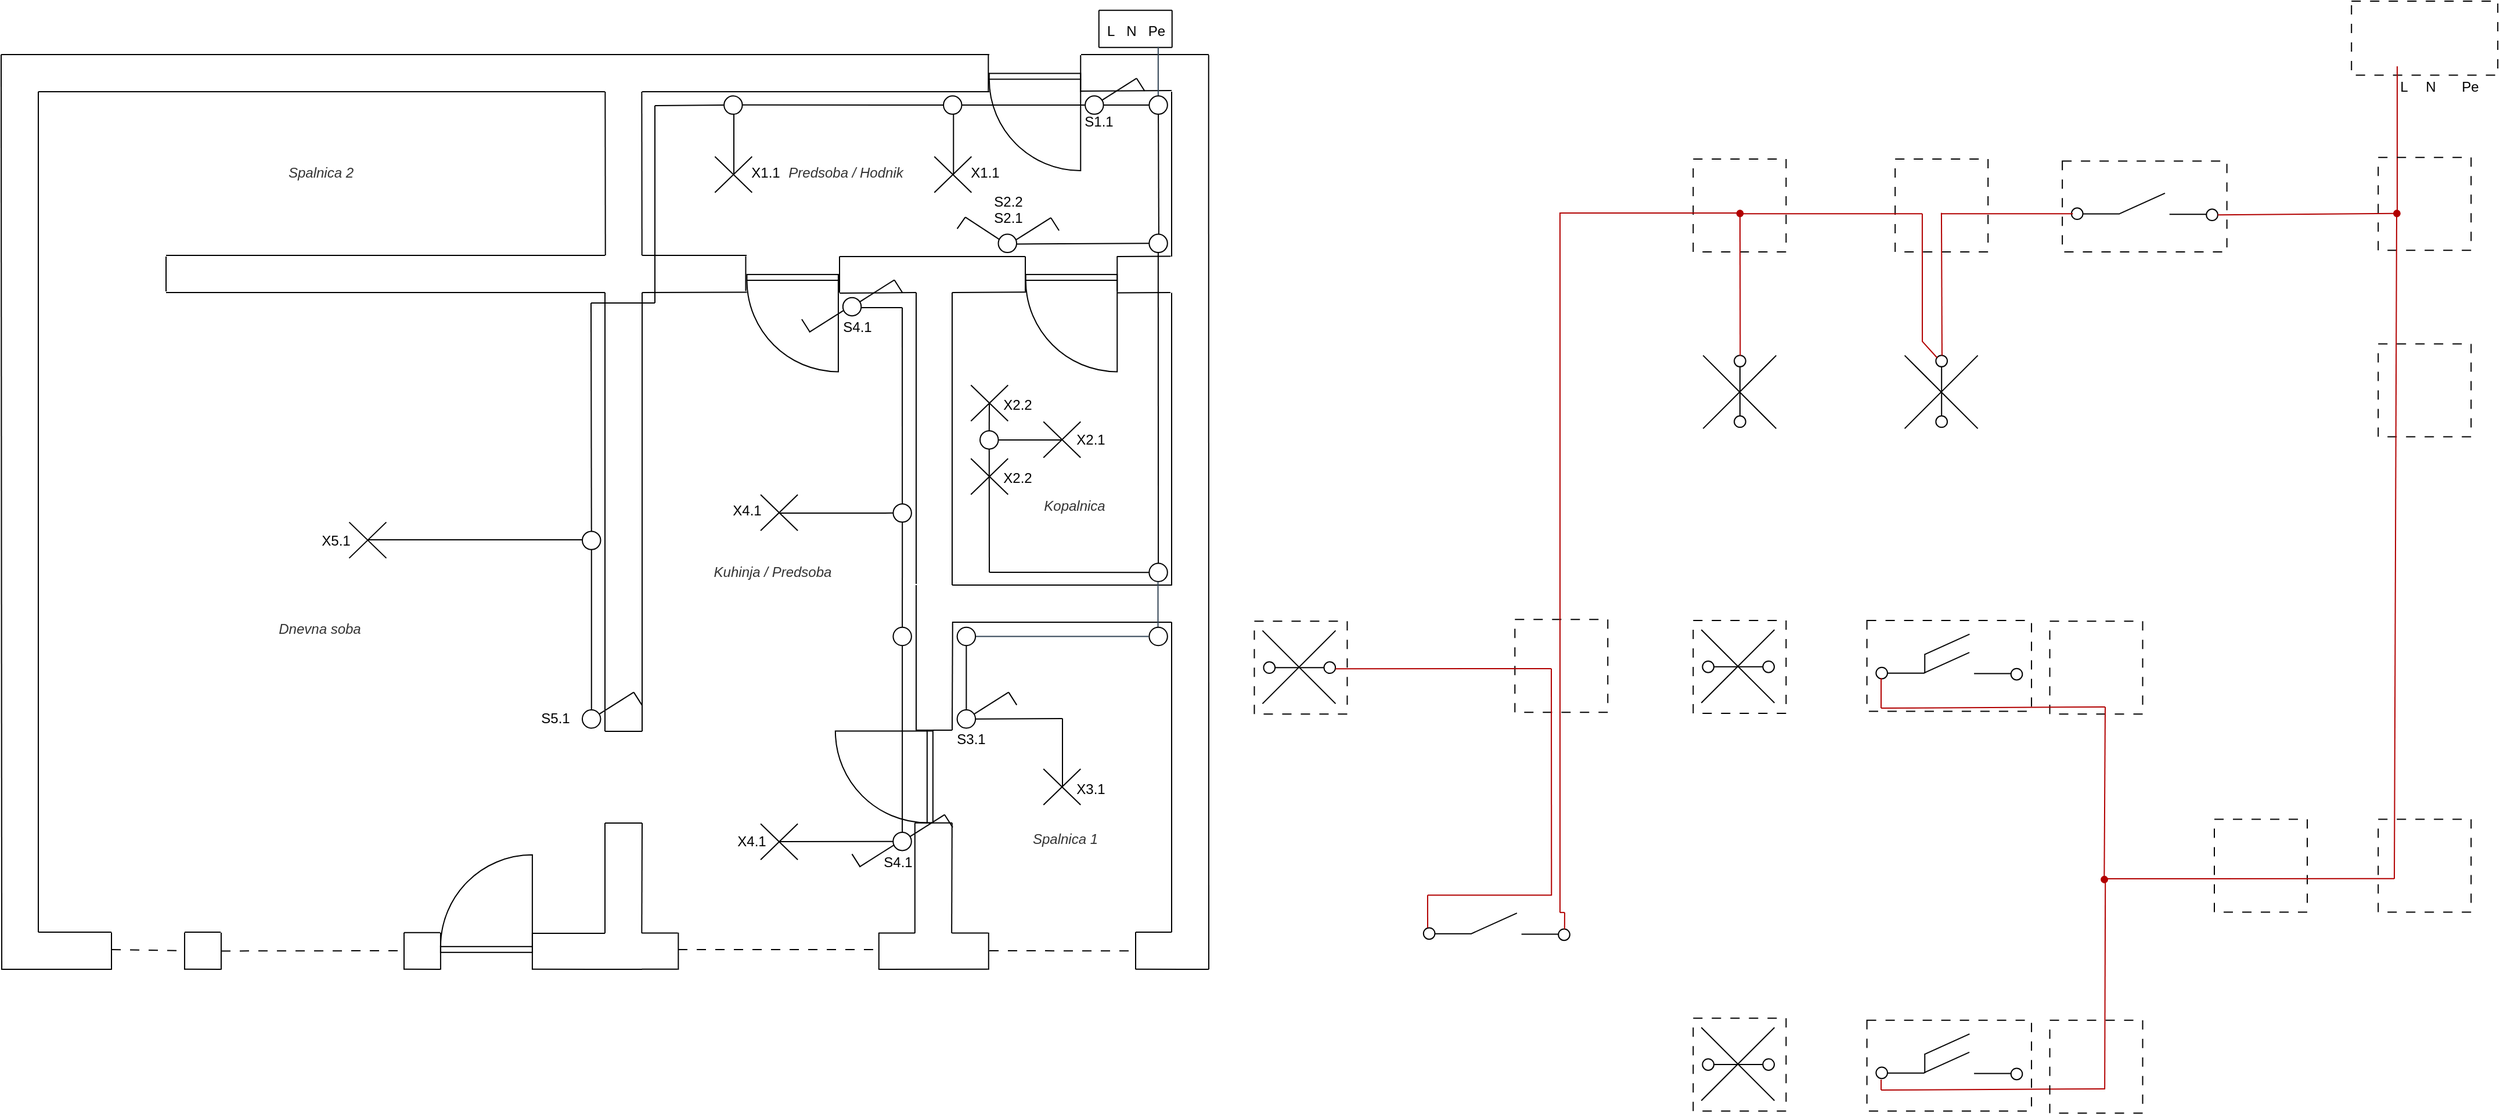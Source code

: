 <mxfile version="26.1.1">
  <diagram name="Page-1" id="tku49OuCzhKwU1QaGcV9">
    <mxGraphModel dx="133" dy="69" grid="1" gridSize="3.937" guides="1" tooltips="1" connect="1" arrows="1" fold="1" page="1" pageScale="1" pageWidth="1100" pageHeight="850" math="0" shadow="0">
      <root>
        <mxCell id="0" />
        <mxCell id="1" parent="0" />
        <mxCell id="hcu42MWMu21QGXRU8vSe-12" value="" style="whiteSpace=wrap;html=1;aspect=fixed;fillColor=none;dashed=1;dashPattern=8 8;" parent="1" vertex="1">
          <mxGeometry x="1488.184" y="136.014" width="80" height="80" as="geometry" />
        </mxCell>
        <mxCell id="xmqlbfc2DlfYGe71Y-Ob-2" value="" style="endArrow=none;html=1;rounded=0;" parent="1" edge="1">
          <mxGeometry width="50" height="50" relative="1" as="geometry">
            <mxPoint x="882" y="78" as="sourcePoint" />
            <mxPoint x="583" y="78" as="targetPoint" />
          </mxGeometry>
        </mxCell>
        <mxCell id="xmqlbfc2DlfYGe71Y-Ob-3" value="" style="endArrow=none;html=1;rounded=0;entryX=1.007;entryY=0.182;entryDx=0;entryDy=0;entryPerimeter=0;" parent="1" edge="1">
          <mxGeometry width="50" height="50" relative="1" as="geometry">
            <mxPoint x="1039" y="77" as="sourcePoint" />
            <mxPoint x="960.631" y="77.466" as="targetPoint" />
          </mxGeometry>
        </mxCell>
        <mxCell id="xmqlbfc2DlfYGe71Y-Ob-5" value="" style="verticalLabelPosition=bottom;html=1;verticalAlign=top;align=center;shape=mxgraph.floorplan.doorRight;aspect=fixed;" parent="1" vertex="1">
          <mxGeometry x="881.89" y="62.24" width="78.74" height="83.66" as="geometry" />
        </mxCell>
        <mxCell id="xmqlbfc2DlfYGe71Y-Ob-8" value="" style="endArrow=none;html=1;rounded=0;" parent="1" edge="1">
          <mxGeometry width="50" height="50" relative="1" as="geometry">
            <mxPoint x="63" y="802" as="sourcePoint" />
            <mxPoint x="63" y="78" as="targetPoint" />
          </mxGeometry>
        </mxCell>
        <mxCell id="xmqlbfc2DlfYGe71Y-Ob-9" value="" style="endArrow=none;html=1;rounded=0;" parent="1" edge="1">
          <mxGeometry width="50" height="50" relative="1" as="geometry">
            <mxPoint x="126" y="802" as="sourcePoint" />
            <mxPoint x="63" y="802" as="targetPoint" />
          </mxGeometry>
        </mxCell>
        <mxCell id="xmqlbfc2DlfYGe71Y-Ob-14" value="" style="endArrow=none;html=1;rounded=0;" parent="1" edge="1">
          <mxGeometry width="50" height="50" relative="1" as="geometry">
            <mxPoint x="188.98" y="802" as="sourcePoint" />
            <mxPoint x="220" y="802" as="targetPoint" />
          </mxGeometry>
        </mxCell>
        <mxCell id="xmqlbfc2DlfYGe71Y-Ob-15" value="" style="endArrow=none;html=1;rounded=0;" parent="1" edge="1">
          <mxGeometry width="50" height="50" relative="1" as="geometry">
            <mxPoint x="377.957" y="802.397" as="sourcePoint" />
            <mxPoint x="408.977" y="802.397" as="targetPoint" />
          </mxGeometry>
        </mxCell>
        <mxCell id="xmqlbfc2DlfYGe71Y-Ob-16" value="" style="endArrow=none;html=1;rounded=0;" parent="1" edge="1">
          <mxGeometry width="50" height="50" relative="1" as="geometry">
            <mxPoint x="488" y="803" as="sourcePoint" />
            <mxPoint x="551" y="803" as="targetPoint" />
          </mxGeometry>
        </mxCell>
        <mxCell id="xmqlbfc2DlfYGe71Y-Ob-17" value="" style="endArrow=none;html=1;rounded=0;" parent="1" edge="1">
          <mxGeometry width="50" height="50" relative="1" as="geometry">
            <mxPoint x="582.681" y="802.791" as="sourcePoint" />
            <mxPoint x="613.701" y="802.791" as="targetPoint" />
          </mxGeometry>
        </mxCell>
        <mxCell id="xmqlbfc2DlfYGe71Y-Ob-20" value="" style="endArrow=none;html=1;rounded=0;" parent="1" edge="1">
          <mxGeometry width="50" height="50" relative="1" as="geometry">
            <mxPoint x="786.895" y="802.785" as="sourcePoint" />
            <mxPoint x="817.915" y="802.785" as="targetPoint" />
          </mxGeometry>
        </mxCell>
        <mxCell id="xmqlbfc2DlfYGe71Y-Ob-21" value="" style="endArrow=none;html=1;rounded=0;" parent="1" edge="1">
          <mxGeometry width="50" height="50" relative="1" as="geometry">
            <mxPoint x="1008" y="802" as="sourcePoint" />
            <mxPoint x="1039" y="802" as="targetPoint" />
          </mxGeometry>
        </mxCell>
        <mxCell id="xmqlbfc2DlfYGe71Y-Ob-24" value="" style="verticalLabelPosition=bottom;html=1;verticalAlign=top;align=center;shape=mxgraph.floorplan.doorLeft;aspect=fixed;rotation=-180;" parent="1" vertex="1">
          <mxGeometry x="409.45" y="735.47" width="79" height="83.94" as="geometry" />
        </mxCell>
        <mxCell id="xmqlbfc2DlfYGe71Y-Ob-25" value="" style="endArrow=none;html=1;rounded=0;" parent="1" edge="1">
          <mxGeometry width="50" height="50" relative="1" as="geometry">
            <mxPoint x="849.892" y="802.792" as="sourcePoint" />
            <mxPoint x="880.912" y="802.792" as="targetPoint" />
          </mxGeometry>
        </mxCell>
        <mxCell id="xmqlbfc2DlfYGe71Y-Ob-26" value="" style="endArrow=none;html=1;rounded=0;" parent="1" edge="1">
          <mxGeometry width="50" height="50" relative="1" as="geometry">
            <mxPoint x="1039" y="220" as="sourcePoint" />
            <mxPoint x="1039" y="78" as="targetPoint" />
          </mxGeometry>
        </mxCell>
        <mxCell id="xmqlbfc2DlfYGe71Y-Ob-27" value="" style="endArrow=none;html=1;rounded=0;" parent="1" edge="1">
          <mxGeometry width="50" height="50" relative="1" as="geometry">
            <mxPoint x="882" y="46" as="sourcePoint" />
            <mxPoint x="31" y="46" as="targetPoint" />
          </mxGeometry>
        </mxCell>
        <mxCell id="xmqlbfc2DlfYGe71Y-Ob-28" value="" style="endArrow=none;html=1;rounded=0;" parent="1" edge="1">
          <mxGeometry width="50" height="50" relative="1" as="geometry">
            <mxPoint x="1071" y="46" as="sourcePoint" />
            <mxPoint x="961" y="46" as="targetPoint" />
          </mxGeometry>
        </mxCell>
        <mxCell id="xmqlbfc2DlfYGe71Y-Ob-29" value="" style="endArrow=none;html=1;rounded=0;" parent="1" edge="1">
          <mxGeometry width="50" height="50" relative="1" as="geometry">
            <mxPoint x="1071" y="834" as="sourcePoint" />
            <mxPoint x="1070.867" y="46.497" as="targetPoint" />
          </mxGeometry>
        </mxCell>
        <mxCell id="xmqlbfc2DlfYGe71Y-Ob-31" value="" style="endArrow=none;html=1;rounded=0;" parent="1" edge="1">
          <mxGeometry width="50" height="50" relative="1" as="geometry">
            <mxPoint x="31.497" y="833.487" as="sourcePoint" />
            <mxPoint x="31" y="46" as="targetPoint" />
          </mxGeometry>
        </mxCell>
        <mxCell id="xmqlbfc2DlfYGe71Y-Ob-32" value="" style="endArrow=none;html=1;rounded=0;" parent="1" edge="1">
          <mxGeometry width="50" height="50" relative="1" as="geometry">
            <mxPoint x="31" y="834" as="sourcePoint" />
            <mxPoint x="126" y="834" as="targetPoint" />
          </mxGeometry>
        </mxCell>
        <mxCell id="xmqlbfc2DlfYGe71Y-Ob-33" value="" style="endArrow=none;html=1;rounded=0;" parent="1" edge="1">
          <mxGeometry width="50" height="50" relative="1" as="geometry">
            <mxPoint x="188.977" y="833.897" as="sourcePoint" />
            <mxPoint x="220" y="834" as="targetPoint" />
          </mxGeometry>
        </mxCell>
        <mxCell id="xmqlbfc2DlfYGe71Y-Ob-34" value="" style="endArrow=none;html=1;rounded=0;" parent="1" edge="1">
          <mxGeometry width="50" height="50" relative="1" as="geometry">
            <mxPoint x="377.954" y="833.894" as="sourcePoint" />
            <mxPoint x="409" y="834" as="targetPoint" />
          </mxGeometry>
        </mxCell>
        <mxCell id="xmqlbfc2DlfYGe71Y-Ob-35" value="" style="endArrow=none;html=1;rounded=0;" parent="1" edge="1">
          <mxGeometry width="50" height="50" relative="1" as="geometry">
            <mxPoint x="488.451" y="833.891" as="sourcePoint" />
            <mxPoint x="583" y="834" as="targetPoint" />
          </mxGeometry>
        </mxCell>
        <mxCell id="xmqlbfc2DlfYGe71Y-Ob-36" value="" style="endArrow=none;html=1;rounded=0;" parent="1" edge="1">
          <mxGeometry width="50" height="50" relative="1" as="geometry">
            <mxPoint x="582.678" y="833.898" as="sourcePoint" />
            <mxPoint x="613.698" y="833.898" as="targetPoint" />
          </mxGeometry>
        </mxCell>
        <mxCell id="xmqlbfc2DlfYGe71Y-Ob-39" value="" style="endArrow=none;html=1;rounded=0;" parent="1" edge="1">
          <mxGeometry width="50" height="50" relative="1" as="geometry">
            <mxPoint x="787" y="834" as="sourcePoint" />
            <mxPoint x="880.909" y="833.899" as="targetPoint" />
          </mxGeometry>
        </mxCell>
        <mxCell id="xmqlbfc2DlfYGe71Y-Ob-40" value="" style="endArrow=none;html=1;rounded=0;" parent="1" edge="1">
          <mxGeometry width="50" height="50" relative="1" as="geometry">
            <mxPoint x="1007.877" y="833.897" as="sourcePoint" />
            <mxPoint x="1071" y="834" as="targetPoint" />
          </mxGeometry>
        </mxCell>
        <mxCell id="xmqlbfc2DlfYGe71Y-Ob-41" value="" style="endArrow=none;html=1;rounded=0;" parent="1" edge="1">
          <mxGeometry width="50" height="50" relative="1" as="geometry">
            <mxPoint x="1008" y="834" as="sourcePoint" />
            <mxPoint x="1008" y="802" as="targetPoint" />
          </mxGeometry>
        </mxCell>
        <mxCell id="xmqlbfc2DlfYGe71Y-Ob-42" value="" style="endArrow=none;html=1;rounded=0;" parent="1" edge="1">
          <mxGeometry width="50" height="50" relative="1" as="geometry">
            <mxPoint x="881.387" y="834.397" as="sourcePoint" />
            <mxPoint x="881.387" y="802.397" as="targetPoint" />
          </mxGeometry>
        </mxCell>
        <mxCell id="xmqlbfc2DlfYGe71Y-Ob-46" value="" style="endArrow=none;html=1;rounded=0;" parent="1" edge="1">
          <mxGeometry width="50" height="50" relative="1" as="geometry">
            <mxPoint x="786.895" y="834.395" as="sourcePoint" />
            <mxPoint x="786.895" y="802.395" as="targetPoint" />
          </mxGeometry>
        </mxCell>
        <mxCell id="xmqlbfc2DlfYGe71Y-Ob-49" value="" style="endArrow=none;html=1;rounded=0;" parent="1" edge="1">
          <mxGeometry width="50" height="50" relative="1" as="geometry">
            <mxPoint x="582.679" y="802.899" as="sourcePoint" />
            <mxPoint x="583" y="708" as="targetPoint" />
          </mxGeometry>
        </mxCell>
        <mxCell id="xmqlbfc2DlfYGe71Y-Ob-50" value="" style="endArrow=none;html=1;rounded=0;" parent="1" edge="1">
          <mxGeometry width="50" height="50" relative="1" as="geometry">
            <mxPoint x="550.996" y="802.906" as="sourcePoint" />
            <mxPoint x="551" y="708" as="targetPoint" />
          </mxGeometry>
        </mxCell>
        <mxCell id="xmqlbfc2DlfYGe71Y-Ob-51" value="" style="endArrow=none;html=1;rounded=0;" parent="1" edge="1">
          <mxGeometry width="50" height="50" relative="1" as="geometry">
            <mxPoint x="614.173" y="834.403" as="sourcePoint" />
            <mxPoint x="614.173" y="802.403" as="targetPoint" />
          </mxGeometry>
        </mxCell>
        <mxCell id="xmqlbfc2DlfYGe71Y-Ob-52" value="" style="endArrow=none;html=1;rounded=0;" parent="1" edge="1">
          <mxGeometry width="50" height="50" relative="1" as="geometry">
            <mxPoint x="488.45" y="834.4" as="sourcePoint" />
            <mxPoint x="488.45" y="802.4" as="targetPoint" />
          </mxGeometry>
        </mxCell>
        <mxCell id="xmqlbfc2DlfYGe71Y-Ob-53" value="" style="endArrow=none;html=1;rounded=0;" parent="1" edge="1">
          <mxGeometry width="50" height="50" relative="1" as="geometry">
            <mxPoint x="409.447" y="834.397" as="sourcePoint" />
            <mxPoint x="409.447" y="802.397" as="targetPoint" />
          </mxGeometry>
        </mxCell>
        <mxCell id="xmqlbfc2DlfYGe71Y-Ob-54" value="" style="endArrow=none;html=1;rounded=0;" parent="1" edge="1">
          <mxGeometry width="50" height="50" relative="1" as="geometry">
            <mxPoint x="377.954" y="834.404" as="sourcePoint" />
            <mxPoint x="377.954" y="802.404" as="targetPoint" />
          </mxGeometry>
        </mxCell>
        <mxCell id="xmqlbfc2DlfYGe71Y-Ob-55" value="" style="endArrow=none;html=1;rounded=0;" parent="1" edge="1">
          <mxGeometry width="50" height="50" relative="1" as="geometry">
            <mxPoint x="220.471" y="834.401" as="sourcePoint" />
            <mxPoint x="220.471" y="802.401" as="targetPoint" />
          </mxGeometry>
        </mxCell>
        <mxCell id="xmqlbfc2DlfYGe71Y-Ob-56" value="" style="endArrow=none;html=1;rounded=0;" parent="1" edge="1">
          <mxGeometry width="50" height="50" relative="1" as="geometry">
            <mxPoint x="125.988" y="834.398" as="sourcePoint" />
            <mxPoint x="125.988" y="802.398" as="targetPoint" />
          </mxGeometry>
        </mxCell>
        <mxCell id="xmqlbfc2DlfYGe71Y-Ob-57" value="" style="endArrow=none;html=1;rounded=0;" parent="1" edge="1">
          <mxGeometry width="50" height="50" relative="1" as="geometry">
            <mxPoint x="188.975" y="834.395" as="sourcePoint" />
            <mxPoint x="188.975" y="802.395" as="targetPoint" />
          </mxGeometry>
        </mxCell>
        <mxCell id="xmqlbfc2DlfYGe71Y-Ob-58" value="" style="endArrow=none;html=1;rounded=0;" parent="1" edge="1">
          <mxGeometry width="50" height="50" relative="1" as="geometry">
            <mxPoint x="881.172" y="78.492" as="sourcePoint" />
            <mxPoint x="881.172" y="46.492" as="targetPoint" />
          </mxGeometry>
        </mxCell>
        <mxCell id="xmqlbfc2DlfYGe71Y-Ob-59" value="" style="endArrow=none;html=1;rounded=0;" parent="1" edge="1">
          <mxGeometry width="50" height="50" relative="1" as="geometry">
            <mxPoint x="960.629" y="78.499" as="sourcePoint" />
            <mxPoint x="960.629" y="46.499" as="targetPoint" />
          </mxGeometry>
        </mxCell>
        <mxCell id="xmqlbfc2DlfYGe71Y-Ob-60" value="" style="endArrow=none;html=1;rounded=0;" parent="1" edge="1">
          <mxGeometry width="50" height="50" relative="1" as="geometry">
            <mxPoint x="1039" y="503.41" as="sourcePoint" />
            <mxPoint x="1039" y="251.22" as="targetPoint" />
          </mxGeometry>
        </mxCell>
        <mxCell id="xmqlbfc2DlfYGe71Y-Ob-61" value="" style="endArrow=none;html=1;rounded=0;" parent="1" edge="1">
          <mxGeometry width="50" height="50" relative="1" as="geometry">
            <mxPoint x="1039" y="802" as="sourcePoint" />
            <mxPoint x="1039" y="535" as="targetPoint" />
          </mxGeometry>
        </mxCell>
        <mxCell id="xmqlbfc2DlfYGe71Y-Ob-64" value="" style="verticalLabelPosition=bottom;html=1;verticalAlign=top;align=center;shape=mxgraph.floorplan.doorRight;aspect=fixed;" parent="1" vertex="1">
          <mxGeometry x="673.227" y="235.467" width="78.74" height="83.66" as="geometry" />
        </mxCell>
        <mxCell id="xmqlbfc2DlfYGe71Y-Ob-66" value="" style="endArrow=none;html=1;rounded=0;dashed=1;dashPattern=8 8;" parent="1" edge="1">
          <mxGeometry width="50" height="50" relative="1" as="geometry">
            <mxPoint x="126" y="817" as="sourcePoint" />
            <mxPoint x="189" y="818" as="targetPoint" />
          </mxGeometry>
        </mxCell>
        <mxCell id="xmqlbfc2DlfYGe71Y-Ob-68" value="" style="endArrow=none;html=1;rounded=0;dashed=1;dashPattern=8 8;" parent="1" edge="1">
          <mxGeometry width="50" height="50" relative="1" as="geometry">
            <mxPoint x="614" y="817" as="sourcePoint" />
            <mxPoint x="787" y="817" as="targetPoint" />
          </mxGeometry>
        </mxCell>
        <mxCell id="xmqlbfc2DlfYGe71Y-Ob-69" value="" style="endArrow=none;html=1;rounded=0;dashed=1;dashPattern=8 8;" parent="1" edge="1">
          <mxGeometry width="50" height="50" relative="1" as="geometry">
            <mxPoint x="882" y="818" as="sourcePoint" />
            <mxPoint x="1009.147" y="818.147" as="targetPoint" />
          </mxGeometry>
        </mxCell>
        <mxCell id="xmqlbfc2DlfYGe71Y-Ob-70" value="" style="endArrow=none;html=1;rounded=0;dashed=1;dashPattern=8 8;" parent="1" edge="1">
          <mxGeometry width="50" height="50" relative="1" as="geometry">
            <mxPoint x="220.474" y="818.214" as="sourcePoint" />
            <mxPoint x="378" y="818" as="targetPoint" />
          </mxGeometry>
        </mxCell>
        <mxCell id="xmqlbfc2DlfYGe71Y-Ob-71" value="" style="endArrow=none;html=1;rounded=0;" parent="1" edge="1">
          <mxGeometry width="50" height="50" relative="1" as="geometry">
            <mxPoint x="551" y="708" as="sourcePoint" />
            <mxPoint x="583" y="708" as="targetPoint" />
          </mxGeometry>
        </mxCell>
        <mxCell id="xmqlbfc2DlfYGe71Y-Ob-78" value="" style="endArrow=none;html=1;rounded=0;" parent="1" edge="1">
          <mxGeometry width="50" height="50" relative="1" as="geometry">
            <mxPoint x="849.583" y="802.813" as="sourcePoint" />
            <mxPoint x="849.904" y="707.914" as="targetPoint" />
          </mxGeometry>
        </mxCell>
        <mxCell id="xmqlbfc2DlfYGe71Y-Ob-79" value="" style="endArrow=none;html=1;rounded=0;" parent="1" edge="1">
          <mxGeometry width="50" height="50" relative="1" as="geometry">
            <mxPoint x="817.9" y="802.82" as="sourcePoint" />
            <mxPoint x="817.904" y="707.914" as="targetPoint" />
          </mxGeometry>
        </mxCell>
        <mxCell id="xmqlbfc2DlfYGe71Y-Ob-80" value="" style="endArrow=none;html=1;rounded=0;" parent="1" edge="1">
          <mxGeometry width="50" height="50" relative="1" as="geometry">
            <mxPoint x="817.904" y="707.914" as="sourcePoint" />
            <mxPoint x="849.904" y="707.914" as="targetPoint" />
          </mxGeometry>
        </mxCell>
        <mxCell id="ck6R9Khf7Q6aw8fofzaR-2" value="" style="endArrow=none;html=1;rounded=0;exitX=1;exitY=0.047;exitDx=0;exitDy=0;exitPerimeter=0;" parent="1" edge="1">
          <mxGeometry width="50" height="50" relative="1" as="geometry">
            <mxPoint x="752.964" y="220.004" as="sourcePoint" />
            <mxPoint x="913" y="220" as="targetPoint" />
          </mxGeometry>
        </mxCell>
        <mxCell id="ck6R9Khf7Q6aw8fofzaR-3" value="" style="endArrow=none;html=1;rounded=0;" parent="1" edge="1">
          <mxGeometry width="50" height="50" relative="1" as="geometry">
            <mxPoint x="753" y="251" as="sourcePoint" />
            <mxPoint x="753" y="220" as="targetPoint" />
          </mxGeometry>
        </mxCell>
        <mxCell id="ck6R9Khf7Q6aw8fofzaR-6" value="" style="endArrow=none;html=1;rounded=0;exitX=-0.004;exitY=0.172;exitDx=0;exitDy=0;exitPerimeter=0;" parent="1" source="ck6R9Khf7Q6aw8fofzaR-9" edge="1">
          <mxGeometry width="50" height="50" relative="1" as="geometry">
            <mxPoint x="819" y="625" as="sourcePoint" />
            <mxPoint x="819" y="503" as="targetPoint" />
          </mxGeometry>
        </mxCell>
        <mxCell id="ck6R9Khf7Q6aw8fofzaR-7" value="" style="endArrow=none;html=1;rounded=0;" parent="1" edge="1">
          <mxGeometry width="50" height="50" relative="1" as="geometry">
            <mxPoint x="850" y="535" as="sourcePoint" />
            <mxPoint x="1039" y="535" as="targetPoint" />
          </mxGeometry>
        </mxCell>
        <mxCell id="ck6R9Khf7Q6aw8fofzaR-8" value="" style="endArrow=none;html=1;rounded=0;" parent="1" edge="1">
          <mxGeometry width="50" height="50" relative="1" as="geometry">
            <mxPoint x="850" y="628" as="sourcePoint" />
            <mxPoint x="850.397" y="534.687" as="targetPoint" />
          </mxGeometry>
        </mxCell>
        <mxCell id="ck6R9Khf7Q6aw8fofzaR-9" value="" style="verticalLabelPosition=bottom;html=1;verticalAlign=top;align=center;shape=mxgraph.floorplan.doorLeft;aspect=fixed;rotation=90;" parent="1" vertex="1">
          <mxGeometry x="751.967" y="626.237" width="79" height="83.94" as="geometry" />
        </mxCell>
        <mxCell id="ck6R9Khf7Q6aw8fofzaR-10" value="" style="endArrow=none;html=1;rounded=0;" parent="1" edge="1">
          <mxGeometry width="50" height="50" relative="1" as="geometry">
            <mxPoint x="819" y="628" as="sourcePoint" />
            <mxPoint x="850" y="628" as="targetPoint" />
          </mxGeometry>
        </mxCell>
        <mxCell id="ck6R9Khf7Q6aw8fofzaR-11" value="" style="endArrow=none;html=1;rounded=0;" parent="1" edge="1">
          <mxGeometry width="50" height="50" relative="1" as="geometry">
            <mxPoint x="850" y="503" as="sourcePoint" />
            <mxPoint x="1039" y="503" as="targetPoint" />
          </mxGeometry>
        </mxCell>
        <mxCell id="ck6R9Khf7Q6aw8fofzaR-12" value="" style="endArrow=none;html=1;rounded=0;" parent="1" edge="1">
          <mxGeometry width="50" height="50" relative="1" as="geometry">
            <mxPoint x="819" y="502" as="sourcePoint" />
            <mxPoint x="819" y="251" as="targetPoint" />
          </mxGeometry>
        </mxCell>
        <mxCell id="ck6R9Khf7Q6aw8fofzaR-13" value="" style="endArrow=none;html=1;rounded=0;" parent="1" edge="1">
          <mxGeometry width="50" height="50" relative="1" as="geometry">
            <mxPoint x="850" y="503" as="sourcePoint" />
            <mxPoint x="850" y="251" as="targetPoint" />
          </mxGeometry>
        </mxCell>
        <mxCell id="ck6R9Khf7Q6aw8fofzaR-14" value="" style="endArrow=none;html=1;rounded=0;exitX=1.014;exitY=0.192;exitDx=0;exitDy=0;exitPerimeter=0;" parent="1" source="xmqlbfc2DlfYGe71Y-Ob-64" edge="1">
          <mxGeometry width="50" height="50" relative="1" as="geometry">
            <mxPoint x="752" y="254" as="sourcePoint" />
            <mxPoint x="819" y="251" as="targetPoint" />
          </mxGeometry>
        </mxCell>
        <mxCell id="ck6R9Khf7Q6aw8fofzaR-15" value="" style="endArrow=none;html=1;rounded=0;" parent="1" edge="1">
          <mxGeometry width="50" height="50" relative="1" as="geometry">
            <mxPoint x="992" y="220" as="sourcePoint" />
            <mxPoint x="1038.19" y="219.72" as="targetPoint" />
          </mxGeometry>
        </mxCell>
        <mxCell id="ck6R9Khf7Q6aw8fofzaR-16" value="" style="verticalLabelPosition=bottom;html=1;verticalAlign=top;align=center;shape=mxgraph.floorplan.doorRight;aspect=fixed;" parent="1" vertex="1">
          <mxGeometry x="913.387" y="235.467" width="78.74" height="83.66" as="geometry" />
        </mxCell>
        <mxCell id="ck6R9Khf7Q6aw8fofzaR-17" value="" style="endArrow=none;html=1;rounded=0;exitX=1.002;exitY=0.188;exitDx=0;exitDy=0;exitPerimeter=0;" parent="1" source="ck6R9Khf7Q6aw8fofzaR-16" edge="1">
          <mxGeometry width="50" height="50" relative="1" as="geometry">
            <mxPoint x="988" y="301" as="sourcePoint" />
            <mxPoint x="1038" y="251" as="targetPoint" />
          </mxGeometry>
        </mxCell>
        <mxCell id="ck6R9Khf7Q6aw8fofzaR-18" value="" style="endArrow=none;html=1;rounded=0;entryX=0.004;entryY=0.181;entryDx=0;entryDy=0;entryPerimeter=0;" parent="1" target="ck6R9Khf7Q6aw8fofzaR-16" edge="1">
          <mxGeometry width="50" height="50" relative="1" as="geometry">
            <mxPoint x="850" y="251" as="sourcePoint" />
            <mxPoint x="900" y="200" as="targetPoint" />
          </mxGeometry>
        </mxCell>
        <mxCell id="ck6R9Khf7Q6aw8fofzaR-19" value="" style="endArrow=none;html=1;rounded=0;" parent="1" edge="1">
          <mxGeometry width="50" height="50" relative="1" as="geometry">
            <mxPoint x="913" y="250" as="sourcePoint" />
            <mxPoint x="913" y="220" as="targetPoint" />
          </mxGeometry>
        </mxCell>
        <mxCell id="ck6R9Khf7Q6aw8fofzaR-20" value="" style="endArrow=none;html=1;rounded=0;" parent="1" edge="1">
          <mxGeometry width="50" height="50" relative="1" as="geometry">
            <mxPoint x="992.127" y="249.727" as="sourcePoint" />
            <mxPoint x="992.127" y="219.727" as="targetPoint" />
          </mxGeometry>
        </mxCell>
        <mxCell id="ck6R9Khf7Q6aw8fofzaR-28" value="" style="endArrow=none;html=1;rounded=0;" parent="1" edge="1">
          <mxGeometry width="50" height="50" relative="1" as="geometry">
            <mxPoint x="551" y="629" as="sourcePoint" />
            <mxPoint x="551" y="251" as="targetPoint" />
          </mxGeometry>
        </mxCell>
        <mxCell id="ck6R9Khf7Q6aw8fofzaR-29" value="" style="endArrow=none;html=1;rounded=0;" parent="1" edge="1">
          <mxGeometry width="50" height="50" relative="1" as="geometry">
            <mxPoint x="583" y="629" as="sourcePoint" />
            <mxPoint x="583" y="251" as="targetPoint" />
          </mxGeometry>
        </mxCell>
        <mxCell id="ck6R9Khf7Q6aw8fofzaR-30" value="" style="endArrow=none;html=1;rounded=0;" parent="1" edge="1">
          <mxGeometry width="50" height="50" relative="1" as="geometry">
            <mxPoint x="173" y="251" as="sourcePoint" />
            <mxPoint x="551" y="251" as="targetPoint" />
          </mxGeometry>
        </mxCell>
        <mxCell id="ck6R9Khf7Q6aw8fofzaR-31" value="" style="endArrow=none;html=1;rounded=0;entryX=0.004;entryY=0.181;entryDx=0;entryDy=0;entryPerimeter=0;" parent="1" edge="1">
          <mxGeometry width="50" height="50" relative="1" as="geometry">
            <mxPoint x="583" y="251" as="sourcePoint" />
            <mxPoint x="673.227" y="250.727" as="targetPoint" />
          </mxGeometry>
        </mxCell>
        <mxCell id="ck6R9Khf7Q6aw8fofzaR-32" value="" style="endArrow=none;html=1;rounded=0;" parent="1" edge="1">
          <mxGeometry width="50" height="50" relative="1" as="geometry">
            <mxPoint x="672.227" y="249.727" as="sourcePoint" />
            <mxPoint x="672.227" y="219.727" as="targetPoint" />
          </mxGeometry>
        </mxCell>
        <mxCell id="ck6R9Khf7Q6aw8fofzaR-33" value="" style="endArrow=none;html=1;rounded=0;" parent="1" edge="1">
          <mxGeometry width="50" height="50" relative="1" as="geometry">
            <mxPoint x="551" y="629" as="sourcePoint" />
            <mxPoint x="583" y="629" as="targetPoint" />
          </mxGeometry>
        </mxCell>
        <mxCell id="ck6R9Khf7Q6aw8fofzaR-34" value="" style="endArrow=none;html=1;rounded=0;" parent="1" edge="1">
          <mxGeometry width="50" height="50" relative="1" as="geometry">
            <mxPoint x="173" y="250" as="sourcePoint" />
            <mxPoint x="173" y="220" as="targetPoint" />
          </mxGeometry>
        </mxCell>
        <mxCell id="ck6R9Khf7Q6aw8fofzaR-35" value="" style="endArrow=none;html=1;rounded=0;" parent="1" edge="1">
          <mxGeometry width="50" height="50" relative="1" as="geometry">
            <mxPoint x="173" y="219" as="sourcePoint" />
            <mxPoint x="551" y="219" as="targetPoint" />
          </mxGeometry>
        </mxCell>
        <mxCell id="ck6R9Khf7Q6aw8fofzaR-36" value="" style="endArrow=none;html=1;rounded=0;" parent="1" edge="1">
          <mxGeometry width="50" height="50" relative="1" as="geometry">
            <mxPoint x="582.86" y="219" as="sourcePoint" />
            <mxPoint x="582.68" y="78" as="targetPoint" />
          </mxGeometry>
        </mxCell>
        <mxCell id="ck6R9Khf7Q6aw8fofzaR-37" value="" style="endArrow=none;html=1;rounded=0;" parent="1" edge="1">
          <mxGeometry width="50" height="50" relative="1" as="geometry">
            <mxPoint x="551.357" y="218.987" as="sourcePoint" />
            <mxPoint x="551.177" y="77.987" as="targetPoint" />
          </mxGeometry>
        </mxCell>
        <mxCell id="ck6R9Khf7Q6aw8fofzaR-38" value="" style="endArrow=none;html=1;rounded=0;" parent="1" edge="1">
          <mxGeometry width="50" height="50" relative="1" as="geometry">
            <mxPoint x="583" y="219" as="sourcePoint" />
            <mxPoint x="673" y="219" as="targetPoint" />
          </mxGeometry>
        </mxCell>
        <mxCell id="ck6R9Khf7Q6aw8fofzaR-39" value="" style="endArrow=none;html=1;rounded=0;" parent="1" edge="1">
          <mxGeometry width="50" height="50" relative="1" as="geometry">
            <mxPoint x="550.967" y="77.987" as="sourcePoint" />
            <mxPoint x="63" y="78" as="targetPoint" />
          </mxGeometry>
        </mxCell>
        <mxCell id="ck6R9Khf7Q6aw8fofzaR-43" value="" style="endArrow=none;html=1;rounded=0;" parent="1" edge="1">
          <mxGeometry width="50" height="50" relative="1" as="geometry">
            <mxPoint x="976.38" y="7.87" as="sourcePoint" />
            <mxPoint x="1039.38" y="7.87" as="targetPoint" />
          </mxGeometry>
        </mxCell>
        <mxCell id="ck6R9Khf7Q6aw8fofzaR-44" value="" style="endArrow=none;html=1;rounded=0;" parent="1" edge="1">
          <mxGeometry width="50" height="50" relative="1" as="geometry">
            <mxPoint x="976.38" y="39.87" as="sourcePoint" />
            <mxPoint x="1039.38" y="39.87" as="targetPoint" />
          </mxGeometry>
        </mxCell>
        <mxCell id="ck6R9Khf7Q6aw8fofzaR-45" value="" style="endArrow=none;html=1;rounded=0;" parent="1" edge="1">
          <mxGeometry width="50" height="50" relative="1" as="geometry">
            <mxPoint x="976.38" y="39.87" as="sourcePoint" />
            <mxPoint x="976.38" y="7.87" as="targetPoint" />
          </mxGeometry>
        </mxCell>
        <mxCell id="ck6R9Khf7Q6aw8fofzaR-46" value="" style="endArrow=none;html=1;rounded=0;" parent="1" edge="1">
          <mxGeometry width="50" height="50" relative="1" as="geometry">
            <mxPoint x="1039.38" y="39.87" as="sourcePoint" />
            <mxPoint x="1039.38" y="7.87" as="targetPoint" />
          </mxGeometry>
        </mxCell>
        <mxCell id="ck6R9Khf7Q6aw8fofzaR-47" value="L&amp;nbsp; &amp;nbsp;N&amp;nbsp; &amp;nbsp;Pe" style="text;html=1;align=center;verticalAlign=middle;resizable=0;points=[];autosize=1;strokeColor=none;fillColor=none;" parent="1" vertex="1">
          <mxGeometry x="972.187" y="11.811" width="70.866" height="27.559" as="geometry" />
        </mxCell>
        <mxCell id="ck6R9Khf7Q6aw8fofzaR-53" value="" style="endArrow=none;html=1;rounded=0;fillColor=#647687;strokeColor=#314354;" parent="1" edge="1">
          <mxGeometry width="50" height="50" relative="1" as="geometry">
            <mxPoint x="1027.43" y="86.37" as="sourcePoint" />
            <mxPoint x="1027.43" y="39.37" as="targetPoint" />
          </mxGeometry>
        </mxCell>
        <mxCell id="ck6R9Khf7Q6aw8fofzaR-54" value="" style="ellipse;whiteSpace=wrap;html=1;aspect=fixed;" parent="1" vertex="1">
          <mxGeometry x="1019.68" y="81.68" width="15.74" height="15.74" as="geometry" />
        </mxCell>
        <mxCell id="ck6R9Khf7Q6aw8fofzaR-56" value="" style="endArrow=none;html=1;rounded=0;entryX=0.5;entryY=1;entryDx=0;entryDy=0;" parent="1" target="ck6R9Khf7Q6aw8fofzaR-54" edge="1">
          <mxGeometry width="50" height="50" relative="1" as="geometry">
            <mxPoint x="1028" y="213" as="sourcePoint" />
            <mxPoint x="1027.497" y="97.417" as="targetPoint" />
          </mxGeometry>
        </mxCell>
        <mxCell id="ck6R9Khf7Q6aw8fofzaR-57" value="" style="ellipse;whiteSpace=wrap;html=1;aspect=fixed;" parent="1" vertex="1">
          <mxGeometry x="1019.677" y="200.787" width="15.74" height="15.74" as="geometry" />
        </mxCell>
        <mxCell id="ck6R9Khf7Q6aw8fofzaR-60" value="" style="endArrow=none;html=1;rounded=0;" parent="1" source="ck6R9Khf7Q6aw8fofzaR-61" edge="1">
          <mxGeometry width="50" height="50" relative="1" as="geometry">
            <mxPoint x="1027" y="492" as="sourcePoint" />
            <mxPoint x="1027.437" y="216.527" as="targetPoint" />
          </mxGeometry>
        </mxCell>
        <mxCell id="ck6R9Khf7Q6aw8fofzaR-62" value="" style="endArrow=none;html=1;rounded=0;" parent="1" target="ck6R9Khf7Q6aw8fofzaR-61" edge="1">
          <mxGeometry width="50" height="50" relative="1" as="geometry">
            <mxPoint x="1027" y="492" as="sourcePoint" />
            <mxPoint x="1027.437" y="216.527" as="targetPoint" />
          </mxGeometry>
        </mxCell>
        <mxCell id="ck6R9Khf7Q6aw8fofzaR-61" value="" style="ellipse;whiteSpace=wrap;html=1;aspect=fixed;" parent="1" vertex="1">
          <mxGeometry x="1019.674" y="484.254" width="15.74" height="15.74" as="geometry" />
        </mxCell>
        <mxCell id="ck6R9Khf7Q6aw8fofzaR-63" value="" style="endArrow=none;html=1;rounded=0;fillColor=#647687;strokeColor=#314354;" parent="1" edge="1">
          <mxGeometry width="50" height="50" relative="1" as="geometry">
            <mxPoint x="1027.267" y="546.997" as="sourcePoint" />
            <mxPoint x="1027.267" y="499.997" as="targetPoint" />
          </mxGeometry>
        </mxCell>
        <mxCell id="ck6R9Khf7Q6aw8fofzaR-64" value="" style="ellipse;whiteSpace=wrap;html=1;aspect=fixed;" parent="1" vertex="1">
          <mxGeometry x="1019.681" y="539.371" width="15.74" height="15.74" as="geometry" />
        </mxCell>
        <mxCell id="ck6R9Khf7Q6aw8fofzaR-65" value="" style="endArrow=none;html=1;rounded=0;fillColor=#647687;strokeColor=#314354;" parent="1" source="ck6R9Khf7Q6aw8fofzaR-67" edge="1">
          <mxGeometry width="50" height="50" relative="1" as="geometry">
            <mxPoint x="858" y="547" as="sourcePoint" />
            <mxPoint x="1019.114" y="547.244" as="targetPoint" />
          </mxGeometry>
        </mxCell>
        <mxCell id="ck6R9Khf7Q6aw8fofzaR-68" value="" style="endArrow=none;html=1;rounded=0;fillColor=#647687;strokeColor=#314354;" parent="1" target="ck6R9Khf7Q6aw8fofzaR-67" edge="1">
          <mxGeometry width="50" height="50" relative="1" as="geometry">
            <mxPoint x="858" y="547" as="sourcePoint" />
            <mxPoint x="1019.114" y="547.244" as="targetPoint" />
          </mxGeometry>
        </mxCell>
        <mxCell id="ck6R9Khf7Q6aw8fofzaR-67" value="" style="ellipse;whiteSpace=wrap;html=1;aspect=fixed;" parent="1" vertex="1">
          <mxGeometry x="854.328" y="539.368" width="15.74" height="15.74" as="geometry" />
        </mxCell>
        <mxCell id="ck6R9Khf7Q6aw8fofzaR-70" value="" style="endArrow=none;html=1;rounded=0;" parent="1" edge="1">
          <mxGeometry width="50" height="50" relative="1" as="geometry">
            <mxPoint x="928.63" y="692.42" as="sourcePoint" />
            <mxPoint x="960.63" y="661.42" as="targetPoint" />
          </mxGeometry>
        </mxCell>
        <mxCell id="ck6R9Khf7Q6aw8fofzaR-71" value="" style="endArrow=none;html=1;rounded=0;" parent="1" edge="1">
          <mxGeometry width="50" height="50" relative="1" as="geometry">
            <mxPoint x="928.63" y="661.42" as="sourcePoint" />
            <mxPoint x="960.63" y="692.42" as="targetPoint" />
          </mxGeometry>
        </mxCell>
        <mxCell id="ck6R9Khf7Q6aw8fofzaR-72" value="" style="endArrow=none;html=1;rounded=0;" parent="1" edge="1">
          <mxGeometry width="50" height="50" relative="1" as="geometry">
            <mxPoint x="928.627" y="393.207" as="sourcePoint" />
            <mxPoint x="960.627" y="362.207" as="targetPoint" />
          </mxGeometry>
        </mxCell>
        <mxCell id="ck6R9Khf7Q6aw8fofzaR-73" value="" style="endArrow=none;html=1;rounded=0;" parent="1" edge="1">
          <mxGeometry width="50" height="50" relative="1" as="geometry">
            <mxPoint x="928.627" y="362.207" as="sourcePoint" />
            <mxPoint x="960.627" y="393.207" as="targetPoint" />
          </mxGeometry>
        </mxCell>
        <mxCell id="ck6R9Khf7Q6aw8fofzaR-76" value="" style="endArrow=none;html=1;rounded=0;" parent="1" edge="1">
          <mxGeometry width="50" height="50" relative="1" as="geometry">
            <mxPoint x="866.141" y="361.711" as="sourcePoint" />
            <mxPoint x="898.141" y="330.711" as="targetPoint" />
          </mxGeometry>
        </mxCell>
        <mxCell id="ck6R9Khf7Q6aw8fofzaR-77" value="" style="endArrow=none;html=1;rounded=0;" parent="1" edge="1">
          <mxGeometry width="50" height="50" relative="1" as="geometry">
            <mxPoint x="866.141" y="330.711" as="sourcePoint" />
            <mxPoint x="898.141" y="361.711" as="targetPoint" />
          </mxGeometry>
        </mxCell>
        <mxCell id="ck6R9Khf7Q6aw8fofzaR-82" value="" style="endArrow=none;html=1;rounded=0;" parent="1" edge="1">
          <mxGeometry width="50" height="50" relative="1" as="geometry">
            <mxPoint x="866.142" y="425.002" as="sourcePoint" />
            <mxPoint x="898.142" y="394.002" as="targetPoint" />
          </mxGeometry>
        </mxCell>
        <mxCell id="ck6R9Khf7Q6aw8fofzaR-83" value="" style="endArrow=none;html=1;rounded=0;" parent="1" edge="1">
          <mxGeometry width="50" height="50" relative="1" as="geometry">
            <mxPoint x="866.142" y="394.002" as="sourcePoint" />
            <mxPoint x="898.142" y="425.002" as="targetPoint" />
          </mxGeometry>
        </mxCell>
        <mxCell id="ck6R9Khf7Q6aw8fofzaR-84" value="" style="endArrow=none;html=1;rounded=0;" parent="1" edge="1">
          <mxGeometry width="50" height="50" relative="1" as="geometry">
            <mxPoint x="685.039" y="739.659" as="sourcePoint" />
            <mxPoint x="717.039" y="708.659" as="targetPoint" />
          </mxGeometry>
        </mxCell>
        <mxCell id="ck6R9Khf7Q6aw8fofzaR-85" value="" style="endArrow=none;html=1;rounded=0;" parent="1" edge="1">
          <mxGeometry width="50" height="50" relative="1" as="geometry">
            <mxPoint x="685.039" y="708.659" as="sourcePoint" />
            <mxPoint x="717.039" y="739.659" as="targetPoint" />
          </mxGeometry>
        </mxCell>
        <mxCell id="ck6R9Khf7Q6aw8fofzaR-89" value="" style="endArrow=none;html=1;rounded=0;" parent="1" edge="1">
          <mxGeometry width="50" height="50" relative="1" as="geometry">
            <mxPoint x="685.036" y="456.166" as="sourcePoint" />
            <mxPoint x="717.036" y="425.166" as="targetPoint" />
          </mxGeometry>
        </mxCell>
        <mxCell id="ck6R9Khf7Q6aw8fofzaR-90" value="" style="endArrow=none;html=1;rounded=0;" parent="1" edge="1">
          <mxGeometry width="50" height="50" relative="1" as="geometry">
            <mxPoint x="685.036" y="425.166" as="sourcePoint" />
            <mxPoint x="717.036" y="456.166" as="targetPoint" />
          </mxGeometry>
        </mxCell>
        <mxCell id="ck6R9Khf7Q6aw8fofzaR-91" value="" style="endArrow=none;html=1;rounded=0;" parent="1" edge="1">
          <mxGeometry width="50" height="50" relative="1" as="geometry">
            <mxPoint x="330.707" y="479.807" as="sourcePoint" />
            <mxPoint x="362.707" y="448.807" as="targetPoint" />
          </mxGeometry>
        </mxCell>
        <mxCell id="ck6R9Khf7Q6aw8fofzaR-92" value="" style="endArrow=none;html=1;rounded=0;" parent="1" edge="1">
          <mxGeometry width="50" height="50" relative="1" as="geometry">
            <mxPoint x="330.707" y="448.807" as="sourcePoint" />
            <mxPoint x="362.707" y="479.807" as="targetPoint" />
          </mxGeometry>
        </mxCell>
        <mxCell id="ck6R9Khf7Q6aw8fofzaR-95" value="" style="endArrow=none;html=1;rounded=0;" parent="1" edge="1">
          <mxGeometry width="50" height="50" relative="1" as="geometry">
            <mxPoint x="645.671" y="164.861" as="sourcePoint" />
            <mxPoint x="677.671" y="133.861" as="targetPoint" />
          </mxGeometry>
        </mxCell>
        <mxCell id="ck6R9Khf7Q6aw8fofzaR-96" value="" style="endArrow=none;html=1;rounded=0;" parent="1" edge="1">
          <mxGeometry width="50" height="50" relative="1" as="geometry">
            <mxPoint x="645.671" y="133.861" as="sourcePoint" />
            <mxPoint x="677.671" y="164.861" as="targetPoint" />
          </mxGeometry>
        </mxCell>
        <mxCell id="ck6R9Khf7Q6aw8fofzaR-97" value="" style="endArrow=none;html=1;rounded=0;" parent="1" edge="1">
          <mxGeometry width="50" height="50" relative="1" as="geometry">
            <mxPoint x="834.648" y="164.858" as="sourcePoint" />
            <mxPoint x="866.648" y="133.858" as="targetPoint" />
          </mxGeometry>
        </mxCell>
        <mxCell id="ck6R9Khf7Q6aw8fofzaR-98" value="" style="endArrow=none;html=1;rounded=0;" parent="1" edge="1">
          <mxGeometry width="50" height="50" relative="1" as="geometry">
            <mxPoint x="834.648" y="133.858" as="sourcePoint" />
            <mxPoint x="866.648" y="164.858" as="targetPoint" />
          </mxGeometry>
        </mxCell>
        <mxCell id="ck6R9Khf7Q6aw8fofzaR-99" value="" style="ellipse;whiteSpace=wrap;html=1;aspect=fixed;" parent="1" vertex="1">
          <mxGeometry x="842.517" y="81.677" width="15.74" height="15.74" as="geometry" />
        </mxCell>
        <mxCell id="ck6R9Khf7Q6aw8fofzaR-100" value="" style="ellipse;whiteSpace=wrap;html=1;aspect=fixed;" parent="1" vertex="1">
          <mxGeometry x="653.544" y="81.684" width="15.74" height="15.74" as="geometry" />
        </mxCell>
        <mxCell id="ck6R9Khf7Q6aw8fofzaR-101" value="" style="ellipse;whiteSpace=wrap;html=1;aspect=fixed;" parent="1" vertex="1">
          <mxGeometry x="799.211" y="539.371" width="15.74" height="15.74" as="geometry" />
        </mxCell>
        <mxCell id="ck6R9Khf7Q6aw8fofzaR-102" value="" style="ellipse;whiteSpace=wrap;html=1;aspect=fixed;" parent="1" vertex="1">
          <mxGeometry x="531.498" y="456.688" width="15.74" height="15.74" as="geometry" />
        </mxCell>
        <mxCell id="ck6R9Khf7Q6aw8fofzaR-103" value="" style="ellipse;whiteSpace=wrap;html=1;aspect=fixed;" parent="1" vertex="1">
          <mxGeometry x="799.215" y="433.065" width="15.74" height="15.74" as="geometry" />
        </mxCell>
        <mxCell id="UphWNJ7Wmb9yZihCptqu-1" value="" style="ellipse;whiteSpace=wrap;html=1;aspect=fixed;" parent="1" vertex="1">
          <mxGeometry x="755.903" y="255.353" width="15.74" height="15.74" as="geometry" />
        </mxCell>
        <mxCell id="UphWNJ7Wmb9yZihCptqu-2" value="" style="endArrow=none;html=1;rounded=0;" parent="1" edge="1">
          <mxGeometry width="50" height="50" relative="1" as="geometry">
            <mxPoint x="770.194" y="259.154" as="sourcePoint" />
            <mxPoint x="800.194" y="240.154" as="targetPoint" />
          </mxGeometry>
        </mxCell>
        <mxCell id="UphWNJ7Wmb9yZihCptqu-3" value="" style="endArrow=none;html=1;rounded=0;" parent="1" edge="1">
          <mxGeometry width="50" height="50" relative="1" as="geometry">
            <mxPoint x="807.194" y="251.154" as="sourcePoint" />
            <mxPoint x="800.194" y="240.154" as="targetPoint" />
          </mxGeometry>
        </mxCell>
        <mxCell id="UphWNJ7Wmb9yZihCptqu-4" value="" style="endArrow=none;html=1;rounded=0;" parent="1" edge="1">
          <mxGeometry width="50" height="50" relative="1" as="geometry">
            <mxPoint x="726.901" y="285.171" as="sourcePoint" />
            <mxPoint x="756.901" y="266.171" as="targetPoint" />
          </mxGeometry>
        </mxCell>
        <mxCell id="UphWNJ7Wmb9yZihCptqu-5" value="" style="endArrow=none;html=1;rounded=0;" parent="1" edge="1">
          <mxGeometry width="50" height="50" relative="1" as="geometry">
            <mxPoint x="727.471" y="285.041" as="sourcePoint" />
            <mxPoint x="720.471" y="274.041" as="targetPoint" />
          </mxGeometry>
        </mxCell>
        <mxCell id="UphWNJ7Wmb9yZihCptqu-6" value="" style="ellipse;whiteSpace=wrap;html=1;aspect=fixed;" parent="1" vertex="1">
          <mxGeometry x="799.16" y="715.98" width="15.74" height="15.74" as="geometry" />
        </mxCell>
        <mxCell id="UphWNJ7Wmb9yZihCptqu-7" value="" style="endArrow=none;html=1;rounded=0;" parent="1" edge="1">
          <mxGeometry width="50" height="50" relative="1" as="geometry">
            <mxPoint x="813.451" y="719.781" as="sourcePoint" />
            <mxPoint x="843.451" y="700.781" as="targetPoint" />
          </mxGeometry>
        </mxCell>
        <mxCell id="UphWNJ7Wmb9yZihCptqu-8" value="" style="endArrow=none;html=1;rounded=0;" parent="1" edge="1">
          <mxGeometry width="50" height="50" relative="1" as="geometry">
            <mxPoint x="850.451" y="711.781" as="sourcePoint" />
            <mxPoint x="843.451" y="700.781" as="targetPoint" />
          </mxGeometry>
        </mxCell>
        <mxCell id="UphWNJ7Wmb9yZihCptqu-9" value="" style="endArrow=none;html=1;rounded=0;" parent="1" edge="1">
          <mxGeometry width="50" height="50" relative="1" as="geometry">
            <mxPoint x="770.158" y="745.798" as="sourcePoint" />
            <mxPoint x="800.158" y="726.798" as="targetPoint" />
          </mxGeometry>
        </mxCell>
        <mxCell id="UphWNJ7Wmb9yZihCptqu-10" value="" style="endArrow=none;html=1;rounded=0;" parent="1" edge="1">
          <mxGeometry width="50" height="50" relative="1" as="geometry">
            <mxPoint x="770.728" y="745.668" as="sourcePoint" />
            <mxPoint x="763.728" y="734.668" as="targetPoint" />
          </mxGeometry>
        </mxCell>
        <mxCell id="UphWNJ7Wmb9yZihCptqu-11" value="" style="ellipse;whiteSpace=wrap;html=1;aspect=fixed;" parent="1" vertex="1">
          <mxGeometry x="854.326" y="610.496" width="15.74" height="15.74" as="geometry" />
        </mxCell>
        <mxCell id="UphWNJ7Wmb9yZihCptqu-12" value="" style="endArrow=none;html=1;rounded=0;" parent="1" edge="1">
          <mxGeometry width="50" height="50" relative="1" as="geometry">
            <mxPoint x="868.617" y="614.297" as="sourcePoint" />
            <mxPoint x="898.617" y="595.297" as="targetPoint" />
          </mxGeometry>
        </mxCell>
        <mxCell id="UphWNJ7Wmb9yZihCptqu-13" value="" style="endArrow=none;html=1;rounded=0;" parent="1" edge="1">
          <mxGeometry width="50" height="50" relative="1" as="geometry">
            <mxPoint x="905.617" y="606.297" as="sourcePoint" />
            <mxPoint x="898.617" y="595.297" as="targetPoint" />
          </mxGeometry>
        </mxCell>
        <mxCell id="UphWNJ7Wmb9yZihCptqu-14" value="" style="endArrow=none;html=1;rounded=0;exitX=0.5;exitY=0;exitDx=0;exitDy=0;entryX=0.5;entryY=1;entryDx=0;entryDy=0;" parent="1" source="UphWNJ7Wmb9yZihCptqu-11" target="ck6R9Khf7Q6aw8fofzaR-67" edge="1">
          <mxGeometry width="50" height="50" relative="1" as="geometry">
            <mxPoint x="866" y="609" as="sourcePoint" />
            <mxPoint x="916" y="559" as="targetPoint" />
          </mxGeometry>
        </mxCell>
        <mxCell id="UphWNJ7Wmb9yZihCptqu-15" value="" style="endArrow=none;html=1;rounded=0;entryX=0;entryY=0.5;entryDx=0;entryDy=0;" parent="1" target="UphWNJ7Wmb9yZihCptqu-6" edge="1">
          <mxGeometry width="50" height="50" relative="1" as="geometry">
            <mxPoint x="701" y="724" as="sourcePoint" />
            <mxPoint x="751" y="673" as="targetPoint" />
          </mxGeometry>
        </mxCell>
        <mxCell id="UphWNJ7Wmb9yZihCptqu-16" value="" style="endArrow=none;html=1;rounded=0;exitX=0.5;exitY=0;exitDx=0;exitDy=0;entryX=0.5;entryY=1;entryDx=0;entryDy=0;" parent="1" source="UphWNJ7Wmb9yZihCptqu-6" target="ck6R9Khf7Q6aw8fofzaR-101" edge="1">
          <mxGeometry width="50" height="50" relative="1" as="geometry">
            <mxPoint x="760" y="605" as="sourcePoint" />
            <mxPoint x="810" y="555" as="targetPoint" />
          </mxGeometry>
        </mxCell>
        <mxCell id="UphWNJ7Wmb9yZihCptqu-17" value="" style="endArrow=none;html=1;rounded=0;entryX=0.5;entryY=1;entryDx=0;entryDy=0;exitX=0.5;exitY=0;exitDx=0;exitDy=0;" parent="1" source="ck6R9Khf7Q6aw8fofzaR-101" target="ck6R9Khf7Q6aw8fofzaR-103" edge="1">
          <mxGeometry width="50" height="50" relative="1" as="geometry">
            <mxPoint x="744" y="534" as="sourcePoint" />
            <mxPoint x="794" y="484" as="targetPoint" />
          </mxGeometry>
        </mxCell>
        <mxCell id="UphWNJ7Wmb9yZihCptqu-18" value="" style="endArrow=none;html=1;rounded=0;entryX=0;entryY=0.5;entryDx=0;entryDy=0;" parent="1" target="ck6R9Khf7Q6aw8fofzaR-103" edge="1">
          <mxGeometry width="50" height="50" relative="1" as="geometry">
            <mxPoint x="701" y="441" as="sourcePoint" />
            <mxPoint x="782.28" y="429.13" as="targetPoint" />
          </mxGeometry>
        </mxCell>
        <mxCell id="UphWNJ7Wmb9yZihCptqu-19" value="" style="endArrow=none;html=1;rounded=0;" parent="1" edge="1">
          <mxGeometry width="50" height="50" relative="1" as="geometry">
            <mxPoint x="772" y="264" as="sourcePoint" />
            <mxPoint x="807" y="264" as="targetPoint" />
          </mxGeometry>
        </mxCell>
        <mxCell id="UphWNJ7Wmb9yZihCptqu-20" value="" style="endArrow=none;html=1;rounded=0;exitX=0.5;exitY=0;exitDx=0;exitDy=0;" parent="1" source="ck6R9Khf7Q6aw8fofzaR-103" edge="1">
          <mxGeometry width="50" height="50" relative="1" as="geometry">
            <mxPoint x="808.26" y="433.07" as="sourcePoint" />
            <mxPoint x="807" y="264" as="targetPoint" />
          </mxGeometry>
        </mxCell>
        <mxCell id="UphWNJ7Wmb9yZihCptqu-21" value="" style="endArrow=none;html=1;rounded=0;entryX=0;entryY=0.5;entryDx=0;entryDy=0;exitX=1;exitY=0.5;exitDx=0;exitDy=0;" parent="1" source="ck6R9Khf7Q6aw8fofzaR-99" target="ck6R9Khf7Q6aw8fofzaR-54" edge="1">
          <mxGeometry width="50" height="50" relative="1" as="geometry">
            <mxPoint x="972" y="141" as="sourcePoint" />
            <mxPoint x="1022" y="91" as="targetPoint" />
          </mxGeometry>
        </mxCell>
        <mxCell id="UphWNJ7Wmb9yZihCptqu-22" value="" style="endArrow=none;html=1;rounded=0;entryX=0;entryY=0.5;entryDx=0;entryDy=0;exitX=1;exitY=0.5;exitDx=0;exitDy=0;" parent="1" target="ck6R9Khf7Q6aw8fofzaR-99" edge="1">
          <mxGeometry width="50" height="50" relative="1" as="geometry">
            <mxPoint x="668.967" y="89.347" as="sourcePoint" />
            <mxPoint x="830.967" y="89.347" as="targetPoint" />
          </mxGeometry>
        </mxCell>
        <mxCell id="UphWNJ7Wmb9yZihCptqu-23" value="" style="endArrow=none;html=1;rounded=0;" parent="1" edge="1">
          <mxGeometry width="50" height="50" relative="1" as="geometry">
            <mxPoint x="662" y="149" as="sourcePoint" />
            <mxPoint x="662" y="97" as="targetPoint" />
          </mxGeometry>
        </mxCell>
        <mxCell id="UphWNJ7Wmb9yZihCptqu-24" value="" style="endArrow=none;html=1;rounded=0;" parent="1" edge="1">
          <mxGeometry width="50" height="50" relative="1" as="geometry">
            <mxPoint x="851.147" y="149.427" as="sourcePoint" />
            <mxPoint x="851.147" y="97.427" as="targetPoint" />
          </mxGeometry>
        </mxCell>
        <mxCell id="UphWNJ7Wmb9yZihCptqu-30" value="" style="endArrow=none;html=1;rounded=0;entryX=0;entryY=0.5;entryDx=0;entryDy=0;" parent="1" target="ck6R9Khf7Q6aw8fofzaR-100" edge="1">
          <mxGeometry width="50" height="50" relative="1" as="geometry">
            <mxPoint x="594" y="90" as="sourcePoint" />
            <mxPoint x="654" y="91" as="targetPoint" />
          </mxGeometry>
        </mxCell>
        <mxCell id="UphWNJ7Wmb9yZihCptqu-32" value="" style="endArrow=none;html=1;rounded=0;" parent="1" edge="1">
          <mxGeometry width="50" height="50" relative="1" as="geometry">
            <mxPoint x="594" y="260" as="sourcePoint" />
            <mxPoint x="594" y="90" as="targetPoint" />
          </mxGeometry>
        </mxCell>
        <mxCell id="UphWNJ7Wmb9yZihCptqu-33" value="" style="endArrow=none;html=1;rounded=0;" parent="1" edge="1">
          <mxGeometry width="50" height="50" relative="1" as="geometry">
            <mxPoint x="539" y="260" as="sourcePoint" />
            <mxPoint x="594" y="260" as="targetPoint" />
          </mxGeometry>
        </mxCell>
        <mxCell id="UphWNJ7Wmb9yZihCptqu-34" value="" style="endArrow=none;html=1;rounded=0;exitX=0.5;exitY=0;exitDx=0;exitDy=0;" parent="1" source="ck6R9Khf7Q6aw8fofzaR-102" edge="1">
          <mxGeometry width="50" height="50" relative="1" as="geometry">
            <mxPoint x="488" y="310" as="sourcePoint" />
            <mxPoint x="539" y="260" as="targetPoint" />
          </mxGeometry>
        </mxCell>
        <mxCell id="UphWNJ7Wmb9yZihCptqu-38" value="" style="ellipse;whiteSpace=wrap;html=1;aspect=fixed;" parent="1" vertex="1">
          <mxGeometry x="531.496" y="610.496" width="15.74" height="15.74" as="geometry" />
        </mxCell>
        <mxCell id="UphWNJ7Wmb9yZihCptqu-39" value="" style="endArrow=none;html=1;rounded=0;" parent="1" edge="1">
          <mxGeometry width="50" height="50" relative="1" as="geometry">
            <mxPoint x="545.787" y="614.297" as="sourcePoint" />
            <mxPoint x="575.787" y="595.297" as="targetPoint" />
          </mxGeometry>
        </mxCell>
        <mxCell id="UphWNJ7Wmb9yZihCptqu-40" value="" style="endArrow=none;html=1;rounded=0;" parent="1" edge="1">
          <mxGeometry width="50" height="50" relative="1" as="geometry">
            <mxPoint x="582.787" y="606.297" as="sourcePoint" />
            <mxPoint x="575.787" y="595.297" as="targetPoint" />
          </mxGeometry>
        </mxCell>
        <mxCell id="UphWNJ7Wmb9yZihCptqu-41" value="" style="endArrow=none;html=1;rounded=0;exitX=0.5;exitY=0;exitDx=0;exitDy=0;entryX=0.5;entryY=1;entryDx=0;entryDy=0;" parent="1" source="UphWNJ7Wmb9yZihCptqu-38" target="ck6R9Khf7Q6aw8fofzaR-102" edge="1">
          <mxGeometry width="50" height="50" relative="1" as="geometry">
            <mxPoint x="538.947" y="606.447" as="sourcePoint" />
            <mxPoint x="538.947" y="409.447" as="targetPoint" />
          </mxGeometry>
        </mxCell>
        <mxCell id="UphWNJ7Wmb9yZihCptqu-42" value="" style="endArrow=none;html=1;rounded=0;" parent="1" edge="1">
          <mxGeometry width="50" height="50" relative="1" as="geometry">
            <mxPoint x="347" y="464" as="sourcePoint" />
            <mxPoint x="532" y="464" as="targetPoint" />
          </mxGeometry>
        </mxCell>
        <mxCell id="UphWNJ7Wmb9yZihCptqu-55" value="" style="endArrow=none;html=1;rounded=0;exitX=1;exitY=0.5;exitDx=0;exitDy=0;" parent="1" source="UphWNJ7Wmb9yZihCptqu-11" edge="1">
          <mxGeometry width="50" height="50" relative="1" as="geometry">
            <mxPoint x="870.07" y="621" as="sourcePoint" />
            <mxPoint x="945" y="618" as="targetPoint" />
          </mxGeometry>
        </mxCell>
        <mxCell id="UphWNJ7Wmb9yZihCptqu-56" value="" style="endArrow=none;html=1;rounded=0;" parent="1" edge="1">
          <mxGeometry width="50" height="50" relative="1" as="geometry">
            <mxPoint x="945" y="677" as="sourcePoint" />
            <mxPoint x="945" y="618" as="targetPoint" />
          </mxGeometry>
        </mxCell>
        <mxCell id="UphWNJ7Wmb9yZihCptqu-63" value="" style="endArrow=none;html=1;rounded=0;entryX=0;entryY=0.5;entryDx=0;entryDy=0;exitX=1;exitY=0.5;exitDx=0;exitDy=0;" parent="1" target="ck6R9Khf7Q6aw8fofzaR-57" edge="1">
          <mxGeometry width="50" height="50" relative="1" as="geometry">
            <mxPoint x="905.497" y="209.217" as="sourcePoint" />
            <mxPoint x="983" y="169" as="targetPoint" />
          </mxGeometry>
        </mxCell>
        <mxCell id="UphWNJ7Wmb9yZihCptqu-64" value="" style="endArrow=none;html=1;rounded=0;entryX=0;entryY=0.5;entryDx=0;entryDy=0;" parent="1" target="ck6R9Khf7Q6aw8fofzaR-61" edge="1">
          <mxGeometry width="50" height="50" relative="1" as="geometry">
            <mxPoint x="882" y="492" as="sourcePoint" />
            <mxPoint x="991" y="476" as="targetPoint" />
          </mxGeometry>
        </mxCell>
        <mxCell id="UphWNJ7Wmb9yZihCptqu-65" value="" style="endArrow=none;html=1;rounded=0;" parent="1" source="UphWNJ7Wmb9yZihCptqu-66" edge="1">
          <mxGeometry width="50" height="50" relative="1" as="geometry">
            <mxPoint x="882" y="492" as="sourcePoint" />
            <mxPoint x="882" y="347" as="targetPoint" />
          </mxGeometry>
        </mxCell>
        <mxCell id="UphWNJ7Wmb9yZihCptqu-67" value="" style="endArrow=none;html=1;rounded=0;" parent="1" target="UphWNJ7Wmb9yZihCptqu-66" edge="1">
          <mxGeometry width="50" height="50" relative="1" as="geometry">
            <mxPoint x="882" y="492" as="sourcePoint" />
            <mxPoint x="882" y="347" as="targetPoint" />
          </mxGeometry>
        </mxCell>
        <mxCell id="UphWNJ7Wmb9yZihCptqu-66" value="" style="ellipse;whiteSpace=wrap;html=1;aspect=fixed;" parent="1" vertex="1">
          <mxGeometry x="874.022" y="370.082" width="15.74" height="15.74" as="geometry" />
        </mxCell>
        <mxCell id="UphWNJ7Wmb9yZihCptqu-68" value="" style="endArrow=none;html=1;rounded=0;exitX=1;exitY=0.5;exitDx=0;exitDy=0;" parent="1" source="UphWNJ7Wmb9yZihCptqu-66" edge="1">
          <mxGeometry width="50" height="50" relative="1" as="geometry">
            <mxPoint x="890" y="377" as="sourcePoint" />
            <mxPoint x="945" y="378" as="targetPoint" />
          </mxGeometry>
        </mxCell>
        <mxCell id="UphWNJ7Wmb9yZihCptqu-69" value="&lt;font&gt;&lt;i style=&quot;&quot;&gt;Predsoba / Hodnik&lt;/i&gt;&lt;/font&gt;" style="text;html=1;align=center;verticalAlign=middle;resizable=0;points=[];autosize=1;shadow=0;fillColor=none;fontColor=#333333;strokeColor=none;opacity=0;strokeOpacity=100;" parent="1" vertex="1">
          <mxGeometry x="696.852" y="133.859" width="122.047" height="27.559" as="geometry" />
        </mxCell>
        <mxCell id="UphWNJ7Wmb9yZihCptqu-70" value="&lt;i&gt;Kuhinja / Predsoba&lt;/i&gt;" style="text;html=1;align=center;verticalAlign=middle;resizable=0;points=[];autosize=1;shadow=0;fillColor=none;fontColor=#333333;strokeColor=none;opacity=0;strokeOpacity=100;" parent="1" vertex="1">
          <mxGeometry x="633.859" y="478.346" width="122.047" height="27.559" as="geometry" />
        </mxCell>
        <mxCell id="UphWNJ7Wmb9yZihCptqu-71" value="&lt;i&gt;Kopalnica&lt;/i&gt;" style="text;html=1;align=center;verticalAlign=middle;resizable=0;points=[];autosize=1;shadow=0;fillColor=none;fontColor=#333333;strokeColor=none;opacity=0;strokeOpacity=100;" parent="1" vertex="1">
          <mxGeometry x="917.696" y="421.243" width="74.803" height="27.559" as="geometry" />
        </mxCell>
        <mxCell id="UphWNJ7Wmb9yZihCptqu-72" value="&lt;font&gt;&lt;i style=&quot;&quot;&gt;Spalnica 1&lt;/i&gt;&lt;/font&gt;" style="text;html=1;align=center;verticalAlign=middle;resizable=0;points=[];autosize=1;shadow=0;fillColor=none;fontColor=#333333;strokeColor=none;opacity=0;strokeOpacity=100;" parent="1" vertex="1">
          <mxGeometry x="907.823" y="707.91" width="78.74" height="27.559" as="geometry" />
        </mxCell>
        <mxCell id="UphWNJ7Wmb9yZihCptqu-73" value="&lt;font&gt;&lt;i style=&quot;&quot;&gt;Dnevna soba&lt;/i&gt;&lt;/font&gt;" style="text;html=1;align=center;verticalAlign=middle;resizable=0;points=[];autosize=1;shadow=0;fillColor=none;fontColor=#333333;strokeColor=none;opacity=0;strokeOpacity=100;" parent="1" vertex="1">
          <mxGeometry x="258.09" y="527.557" width="94.488" height="27.559" as="geometry" />
        </mxCell>
        <mxCell id="UphWNJ7Wmb9yZihCptqu-74" value="&lt;font&gt;&lt;i style=&quot;&quot;&gt;Spalnica 2&lt;/i&gt;&lt;/font&gt;" style="text;html=1;align=center;verticalAlign=middle;resizable=0;points=[];autosize=1;shadow=0;fillColor=none;fontColor=#333333;strokeColor=none;opacity=0;strokeOpacity=100;" parent="1" vertex="1">
          <mxGeometry x="266.307" y="133.854" width="78.74" height="27.559" as="geometry" />
        </mxCell>
        <mxCell id="UphWNJ7Wmb9yZihCptqu-76" value="X1.1" style="text;html=1;align=center;verticalAlign=middle;resizable=0;points=[];autosize=1;strokeColor=none;fillColor=none;" parent="1" vertex="1">
          <mxGeometry x="854.333" y="133.865" width="47.244" height="27.559" as="geometry" />
        </mxCell>
        <mxCell id="UphWNJ7Wmb9yZihCptqu-77" value="X1.1" style="text;html=1;align=center;verticalAlign=middle;resizable=0;points=[];autosize=1;strokeColor=none;fillColor=none;" parent="1" vertex="1">
          <mxGeometry x="665.35" y="133.862" width="47.244" height="27.559" as="geometry" />
        </mxCell>
        <mxCell id="UphWNJ7Wmb9yZihCptqu-78" value="" style="ellipse;whiteSpace=wrap;html=1;aspect=fixed;" parent="1" vertex="1">
          <mxGeometry x="964.563" y="81.673" width="15.74" height="15.74" as="geometry" />
        </mxCell>
        <mxCell id="UphWNJ7Wmb9yZihCptqu-79" value="" style="endArrow=none;html=1;rounded=0;" parent="1" edge="1">
          <mxGeometry width="50" height="50" relative="1" as="geometry">
            <mxPoint x="978.854" y="85.474" as="sourcePoint" />
            <mxPoint x="1008.854" y="66.474" as="targetPoint" />
          </mxGeometry>
        </mxCell>
        <mxCell id="UphWNJ7Wmb9yZihCptqu-80" value="" style="endArrow=none;html=1;rounded=0;" parent="1" edge="1">
          <mxGeometry width="50" height="50" relative="1" as="geometry">
            <mxPoint x="1015.854" y="77.474" as="sourcePoint" />
            <mxPoint x="1008.854" y="66.474" as="targetPoint" />
          </mxGeometry>
        </mxCell>
        <mxCell id="UphWNJ7Wmb9yZihCptqu-81" value="S1.1" style="text;html=1;align=center;verticalAlign=middle;resizable=0;points=[];autosize=1;strokeColor=none;fillColor=none;" parent="1" vertex="1">
          <mxGeometry x="952.757" y="90.294" width="47.244" height="27.559" as="geometry" />
        </mxCell>
        <mxCell id="UphWNJ7Wmb9yZihCptqu-82" value="S2.1" style="text;html=1;align=center;verticalAlign=middle;resizable=0;points=[];autosize=1;strokeColor=none;fillColor=none;" parent="1" vertex="1">
          <mxGeometry x="874.018" y="173.224" width="47.244" height="27.559" as="geometry" />
        </mxCell>
        <mxCell id="UphWNJ7Wmb9yZihCptqu-83" value="" style="ellipse;whiteSpace=wrap;html=1;aspect=fixed;" parent="1" vertex="1">
          <mxGeometry x="889.76" y="200.79" width="15.74" height="15.74" as="geometry" />
        </mxCell>
        <mxCell id="UphWNJ7Wmb9yZihCptqu-84" value="" style="endArrow=none;html=1;rounded=0;" parent="1" edge="1">
          <mxGeometry width="50" height="50" relative="1" as="geometry">
            <mxPoint x="905.051" y="205.591" as="sourcePoint" />
            <mxPoint x="935.051" y="186.591" as="targetPoint" />
          </mxGeometry>
        </mxCell>
        <mxCell id="UphWNJ7Wmb9yZihCptqu-85" value="" style="endArrow=none;html=1;rounded=0;" parent="1" edge="1">
          <mxGeometry width="50" height="50" relative="1" as="geometry">
            <mxPoint x="942.051" y="197.591" as="sourcePoint" />
            <mxPoint x="935.051" y="186.591" as="targetPoint" />
          </mxGeometry>
        </mxCell>
        <mxCell id="UphWNJ7Wmb9yZihCptqu-89" value="" style="group;rotation=5;" parent="1" vertex="1" connectable="0">
          <mxGeometry x="854.328" y="187.038" width="37.01" height="17.25" as="geometry" />
        </mxCell>
        <mxCell id="UphWNJ7Wmb9yZihCptqu-86" value="" style="endArrow=none;html=1;rounded=0;" parent="UphWNJ7Wmb9yZihCptqu-89" edge="1">
          <mxGeometry width="50" height="50" relative="1" as="geometry">
            <mxPoint x="36" y="18" as="sourcePoint" />
            <mxPoint x="7" y="-1" as="targetPoint" />
          </mxGeometry>
        </mxCell>
        <mxCell id="UphWNJ7Wmb9yZihCptqu-87" value="" style="endArrow=none;html=1;rounded=0;" parent="UphWNJ7Wmb9yZihCptqu-89" edge="1">
          <mxGeometry width="50" height="50" relative="1" as="geometry">
            <mxPoint x="7" y="-1" as="sourcePoint" />
            <mxPoint y="9" as="targetPoint" />
          </mxGeometry>
        </mxCell>
        <mxCell id="UphWNJ7Wmb9yZihCptqu-90" value="X2.1" style="text;html=1;align=center;verticalAlign=middle;resizable=0;points=[];autosize=1;strokeColor=none;fillColor=none;" parent="1" vertex="1">
          <mxGeometry x="944.878" y="364.168" width="47.244" height="27.559" as="geometry" />
        </mxCell>
        <mxCell id="UphWNJ7Wmb9yZihCptqu-91" value="S2.2" style="text;html=1;align=center;verticalAlign=middle;resizable=0;points=[];autosize=1;strokeColor=none;fillColor=none;" parent="1" vertex="1">
          <mxGeometry x="874.025" y="159.481" width="47.244" height="27.559" as="geometry" />
        </mxCell>
        <mxCell id="UphWNJ7Wmb9yZihCptqu-92" value="&lt;span style=&quot;background-color: transparent; color: light-dark(rgb(0, 0, 0), rgb(255, 255, 255));&quot;&gt;X2.2&lt;/span&gt;" style="text;html=1;align=center;verticalAlign=middle;resizable=0;points=[];autosize=1;strokeColor=none;fillColor=none;" parent="1" vertex="1">
          <mxGeometry x="881.891" y="334.645" width="47.244" height="27.559" as="geometry" />
        </mxCell>
        <mxCell id="UphWNJ7Wmb9yZihCptqu-93" value="&lt;span style=&quot;background-color: transparent; color: light-dark(rgb(0, 0, 0), rgb(255, 255, 255));&quot;&gt;X2.2&lt;/span&gt;" style="text;html=1;align=center;verticalAlign=middle;resizable=0;points=[];autosize=1;strokeColor=none;fillColor=none;" parent="1" vertex="1">
          <mxGeometry x="881.888" y="397.002" width="47.244" height="27.559" as="geometry" />
        </mxCell>
        <mxCell id="UphWNJ7Wmb9yZihCptqu-94" value="S3.1" style="text;html=1;align=center;verticalAlign=middle;resizable=0;points=[];autosize=1;strokeColor=none;fillColor=none;" parent="1" vertex="1">
          <mxGeometry x="842.515" y="622.049" width="47.244" height="27.559" as="geometry" />
        </mxCell>
        <mxCell id="UphWNJ7Wmb9yZihCptqu-95" value="X3.1" style="text;html=1;align=center;verticalAlign=middle;resizable=0;points=[];autosize=1;strokeColor=none;fillColor=none;" parent="1" vertex="1">
          <mxGeometry x="945.252" y="665.356" width="47.244" height="27.559" as="geometry" />
        </mxCell>
        <mxCell id="UphWNJ7Wmb9yZihCptqu-96" value="S4.1" style="text;html=1;align=center;verticalAlign=middle;resizable=0;points=[];autosize=1;strokeColor=none;fillColor=none;" parent="1" vertex="1">
          <mxGeometry x="779.529" y="728.343" width="47.244" height="27.559" as="geometry" />
        </mxCell>
        <mxCell id="UphWNJ7Wmb9yZihCptqu-97" value="S4.1" style="text;html=1;align=center;verticalAlign=middle;resizable=0;points=[];autosize=1;strokeColor=none;fillColor=none;" parent="1" vertex="1">
          <mxGeometry x="744.096" y="267.72" width="47.244" height="27.559" as="geometry" />
        </mxCell>
        <mxCell id="UphWNJ7Wmb9yZihCptqu-99" value="X4.1" style="text;html=1;align=center;verticalAlign=middle;resizable=0;points=[];autosize=1;strokeColor=none;fillColor=none;" parent="1" vertex="1">
          <mxGeometry x="653.543" y="710.067" width="47.244" height="27.559" as="geometry" />
        </mxCell>
        <mxCell id="UphWNJ7Wmb9yZihCptqu-100" value="S5.1" style="text;html=1;align=center;verticalAlign=middle;resizable=0;points=[];autosize=1;strokeColor=none;fillColor=none;" parent="1" vertex="1">
          <mxGeometry x="484.25" y="604.584" width="47.244" height="27.559" as="geometry" />
        </mxCell>
        <mxCell id="UphWNJ7Wmb9yZihCptqu-101" value="X5.1" style="text;html=1;align=center;verticalAlign=middle;resizable=0;points=[];autosize=1;strokeColor=none;fillColor=none;" parent="1" vertex="1">
          <mxGeometry x="295.277" y="450.791" width="47.244" height="27.559" as="geometry" />
        </mxCell>
        <mxCell id="UphWNJ7Wmb9yZihCptqu-102" value="X4.1" style="text;html=1;align=center;verticalAlign=middle;resizable=0;points=[];autosize=1;strokeColor=none;fillColor=none;" parent="1" vertex="1">
          <mxGeometry x="649.61" y="425.004" width="47.244" height="27.559" as="geometry" />
        </mxCell>
        <mxCell id="hcu42MWMu21QGXRU8vSe-1" value="" style="rounded=0;whiteSpace=wrap;html=1;fillColor=none;dashed=1;dashPattern=8 8;" parent="1" vertex="1">
          <mxGeometry x="2055.11" width="125.99" height="63.74" as="geometry" />
        </mxCell>
        <mxCell id="hcu42MWMu21QGXRU8vSe-2" value="" style="endArrow=none;html=1;rounded=0;fillColor=#e51400;strokeColor=light-dark(#B20000,#FF1200);" parent="1" edge="1">
          <mxGeometry width="50" height="50" relative="1" as="geometry">
            <mxPoint x="2094.48" y="183.8" as="sourcePoint" />
            <mxPoint x="2094.47" y="56.07" as="targetPoint" />
          </mxGeometry>
        </mxCell>
        <mxCell id="hcu42MWMu21QGXRU8vSe-5" value="L" style="text;html=1;align=center;verticalAlign=middle;resizable=0;points=[];autosize=1;strokeColor=none;fillColor=none;" parent="1" vertex="1">
          <mxGeometry x="2086.61" y="59.808" width="27.559" height="27.559" as="geometry" />
        </mxCell>
        <mxCell id="hcu42MWMu21QGXRU8vSe-6" value="N" style="text;html=1;align=center;verticalAlign=middle;resizable=0;points=[];autosize=1;strokeColor=none;fillColor=none;" parent="1" vertex="1">
          <mxGeometry x="2107.297" y="59.81" width="31.496" height="27.559" as="geometry" />
        </mxCell>
        <mxCell id="hcu42MWMu21QGXRU8vSe-7" value="Pe" style="text;html=1;align=center;verticalAlign=middle;resizable=0;points=[];autosize=1;strokeColor=none;fillColor=none;" parent="1" vertex="1">
          <mxGeometry x="2138.797" y="59.804" width="35.433" height="27.559" as="geometry" />
        </mxCell>
        <mxCell id="hcu42MWMu21QGXRU8vSe-9" value="" style="whiteSpace=wrap;html=1;aspect=fixed;fillColor=none;dashed=1;dashPattern=8 8;" parent="1" vertex="1">
          <mxGeometry x="2078.11" y="134.67" width="80" height="80" as="geometry" />
        </mxCell>
        <mxCell id="hcu42MWMu21QGXRU8vSe-18" value="" style="endArrow=none;html=1;rounded=0;" parent="1" edge="1">
          <mxGeometry width="50" height="50" relative="1" as="geometry">
            <mxPoint x="1670.307" y="368.177" as="sourcePoint" />
            <mxPoint x="1733.307" y="305.177" as="targetPoint" />
          </mxGeometry>
        </mxCell>
        <mxCell id="hcu42MWMu21QGXRU8vSe-19" value="" style="endArrow=none;html=1;rounded=0;" parent="1" edge="1">
          <mxGeometry width="50" height="50" relative="1" as="geometry">
            <mxPoint x="1733.307" y="368.177" as="sourcePoint" />
            <mxPoint x="1670.307" y="305.177" as="targetPoint" />
          </mxGeometry>
        </mxCell>
        <mxCell id="hcu42MWMu21QGXRU8vSe-20" value="" style="endArrow=none;html=1;rounded=0;entryX=0.5;entryY=1;entryDx=0;entryDy=0;exitX=0.5;exitY=0;exitDx=0;exitDy=0;" parent="1" source="hcu42MWMu21QGXRU8vSe-22" target="hcu42MWMu21QGXRU8vSe-21" edge="1">
          <mxGeometry width="50" height="50" relative="1" as="geometry">
            <mxPoint x="1702.307" y="352.177" as="sourcePoint" />
            <mxPoint x="1702.307" y="321.177" as="targetPoint" />
          </mxGeometry>
        </mxCell>
        <mxCell id="hcu42MWMu21QGXRU8vSe-21" value="" style="ellipse;whiteSpace=wrap;html=1;aspect=fixed;fillColor=none;" parent="1" vertex="1">
          <mxGeometry x="1697.177" y="305.067" width="9.84" height="9.84" as="geometry" />
        </mxCell>
        <mxCell id="hcu42MWMu21QGXRU8vSe-22" value="" style="ellipse;whiteSpace=wrap;html=1;aspect=fixed;fillColor=none;" parent="1" vertex="1">
          <mxGeometry x="1697.174" y="357.284" width="9.84" height="9.84" as="geometry" />
        </mxCell>
        <mxCell id="hcu42MWMu21QGXRU8vSe-29" value="" style="whiteSpace=wrap;html=1;aspect=fixed;fillColor=none;dashed=1;dashPattern=8 8;" parent="1" vertex="1">
          <mxGeometry x="1662.101" y="136.011" width="80" height="80" as="geometry" />
        </mxCell>
        <mxCell id="hcu42MWMu21QGXRU8vSe-38" value="" style="whiteSpace=wrap;html=1;aspect=fixed;fillColor=none;dashed=1;dashPattern=8 8;" parent="1" vertex="1">
          <mxGeometry x="1334.641" y="532.601" width="80" height="80" as="geometry" />
        </mxCell>
        <mxCell id="hcu42MWMu21QGXRU8vSe-45" value="" style="group;rotation=90;" parent="1" vertex="1" connectable="0">
          <mxGeometry x="1110.234" y="534.174" width="80" height="80" as="geometry" />
        </mxCell>
        <mxCell id="hcu42MWMu21QGXRU8vSe-39" value="" style="whiteSpace=wrap;html=1;aspect=fixed;fillColor=none;dashed=1;dashPattern=8 8;rotation=90;" parent="hcu42MWMu21QGXRU8vSe-45" vertex="1">
          <mxGeometry width="80" height="80" as="geometry" />
        </mxCell>
        <mxCell id="hcu42MWMu21QGXRU8vSe-40" value="" style="endArrow=none;html=1;rounded=0;" parent="hcu42MWMu21QGXRU8vSe-45" edge="1">
          <mxGeometry width="50" height="50" relative="1" as="geometry">
            <mxPoint x="7" y="8" as="sourcePoint" />
            <mxPoint x="70" y="71" as="targetPoint" />
          </mxGeometry>
        </mxCell>
        <mxCell id="hcu42MWMu21QGXRU8vSe-41" value="" style="endArrow=none;html=1;rounded=0;" parent="hcu42MWMu21QGXRU8vSe-45" edge="1">
          <mxGeometry width="50" height="50" relative="1" as="geometry">
            <mxPoint x="7" y="71" as="sourcePoint" />
            <mxPoint x="70" y="8" as="targetPoint" />
          </mxGeometry>
        </mxCell>
        <mxCell id="hcu42MWMu21QGXRU8vSe-42" value="" style="endArrow=none;html=1;rounded=0;entryX=0.5;entryY=1;entryDx=0;entryDy=0;exitX=0.5;exitY=0;exitDx=0;exitDy=0;" parent="hcu42MWMu21QGXRU8vSe-45" source="hcu42MWMu21QGXRU8vSe-44" target="hcu42MWMu21QGXRU8vSe-43" edge="1">
          <mxGeometry width="50" height="50" relative="1" as="geometry">
            <mxPoint x="23" y="40" as="sourcePoint" />
            <mxPoint x="54" y="40" as="targetPoint" />
          </mxGeometry>
        </mxCell>
        <mxCell id="hcu42MWMu21QGXRU8vSe-43" value="" style="ellipse;whiteSpace=wrap;html=1;aspect=fixed;fillColor=none;rotation=90;" parent="hcu42MWMu21QGXRU8vSe-45" vertex="1">
          <mxGeometry x="60" y="35" width="9.84" height="9.84" as="geometry" />
        </mxCell>
        <mxCell id="hcu42MWMu21QGXRU8vSe-44" value="" style="ellipse;whiteSpace=wrap;html=1;aspect=fixed;fillColor=none;rotation=90;" parent="hcu42MWMu21QGXRU8vSe-45" vertex="1">
          <mxGeometry x="8" y="35" width="9.84" height="9.84" as="geometry" />
        </mxCell>
        <mxCell id="hcu42MWMu21QGXRU8vSe-46" value="" style="group" parent="1" vertex="1" connectable="0">
          <mxGeometry x="1806.08" y="137.8" width="141.73" height="78.21" as="geometry" />
        </mxCell>
        <mxCell id="hcu42MWMu21QGXRU8vSe-10" value="" style="rounded=0;whiteSpace=wrap;html=1;fillColor=none;dashed=1;dashPattern=8 8;" parent="hcu42MWMu21QGXRU8vSe-46" vertex="1">
          <mxGeometry width="141.73" height="78.21" as="geometry" />
        </mxCell>
        <mxCell id="hcu42MWMu21QGXRU8vSe-30" value="" style="endArrow=none;html=1;rounded=0;" parent="hcu42MWMu21QGXRU8vSe-46" edge="1">
          <mxGeometry width="50" height="50" relative="1" as="geometry">
            <mxPoint x="17.46" y="45.43" as="sourcePoint" />
            <mxPoint x="49.46" y="45.43" as="targetPoint" />
          </mxGeometry>
        </mxCell>
        <mxCell id="hcu42MWMu21QGXRU8vSe-31" value="" style="endArrow=none;html=1;rounded=0;" parent="hcu42MWMu21QGXRU8vSe-46" edge="1">
          <mxGeometry width="50" height="50" relative="1" as="geometry">
            <mxPoint x="49.38" y="45.27" as="sourcePoint" />
            <mxPoint x="88.38" y="27.65" as="targetPoint" />
          </mxGeometry>
        </mxCell>
        <mxCell id="hcu42MWMu21QGXRU8vSe-32" value="" style="endArrow=none;html=1;rounded=0;" parent="hcu42MWMu21QGXRU8vSe-46" edge="1">
          <mxGeometry width="50" height="50" relative="1" as="geometry">
            <mxPoint x="92.267" y="45.817" as="sourcePoint" />
            <mxPoint x="124.267" y="45.817" as="targetPoint" />
          </mxGeometry>
        </mxCell>
        <mxCell id="hcu42MWMu21QGXRU8vSe-36" value="" style="ellipse;whiteSpace=wrap;html=1;aspect=fixed;fillColor=none;" parent="hcu42MWMu21QGXRU8vSe-46" vertex="1">
          <mxGeometry x="7.874" y="40.364" width="9.84" height="9.84" as="geometry" />
        </mxCell>
        <mxCell id="hcu42MWMu21QGXRU8vSe-37" value="" style="ellipse;whiteSpace=wrap;html=1;aspect=fixed;fillColor=none;" parent="hcu42MWMu21QGXRU8vSe-46" vertex="1">
          <mxGeometry x="124.051" y="41.361" width="9.84" height="9.84" as="geometry" />
        </mxCell>
        <mxCell id="hcu42MWMu21QGXRU8vSe-47" value="" style="group" parent="1" vertex="1" connectable="0">
          <mxGeometry x="1248.027" y="757.897" width="141.73" height="78.21" as="geometry" />
        </mxCell>
        <mxCell id="hcu42MWMu21QGXRU8vSe-49" value="" style="endArrow=none;html=1;rounded=0;" parent="hcu42MWMu21QGXRU8vSe-47" edge="1">
          <mxGeometry width="50" height="50" relative="1" as="geometry">
            <mxPoint x="17.46" y="45.43" as="sourcePoint" />
            <mxPoint x="49.46" y="45.43" as="targetPoint" />
          </mxGeometry>
        </mxCell>
        <mxCell id="hcu42MWMu21QGXRU8vSe-50" value="" style="endArrow=none;html=1;rounded=0;" parent="hcu42MWMu21QGXRU8vSe-47" edge="1">
          <mxGeometry width="50" height="50" relative="1" as="geometry">
            <mxPoint x="49.38" y="45.27" as="sourcePoint" />
            <mxPoint x="88.38" y="27.65" as="targetPoint" />
          </mxGeometry>
        </mxCell>
        <mxCell id="hcu42MWMu21QGXRU8vSe-51" value="" style="endArrow=none;html=1;rounded=0;" parent="hcu42MWMu21QGXRU8vSe-47" edge="1">
          <mxGeometry width="50" height="50" relative="1" as="geometry">
            <mxPoint x="92.267" y="45.817" as="sourcePoint" />
            <mxPoint x="124.267" y="45.817" as="targetPoint" />
          </mxGeometry>
        </mxCell>
        <mxCell id="hcu42MWMu21QGXRU8vSe-52" value="" style="ellipse;whiteSpace=wrap;html=1;aspect=fixed;fillColor=none;" parent="hcu42MWMu21QGXRU8vSe-47" vertex="1">
          <mxGeometry x="7.874" y="40.364" width="9.84" height="9.84" as="geometry" />
        </mxCell>
        <mxCell id="hcu42MWMu21QGXRU8vSe-53" value="" style="ellipse;whiteSpace=wrap;html=1;aspect=fixed;fillColor=none;" parent="hcu42MWMu21QGXRU8vSe-47" vertex="1">
          <mxGeometry x="124.051" y="41.361" width="9.84" height="9.84" as="geometry" />
        </mxCell>
        <mxCell id="hcu42MWMu21QGXRU8vSe-127" value="" style="endArrow=none;html=1;rounded=0;fillColor=#e51400;strokeColor=light-dark(#B20000,#FF1200);exitX=0.365;exitY=0.001;exitDx=0;exitDy=0;exitPerimeter=0;" parent="hcu42MWMu21QGXRU8vSe-47" source="hcu42MWMu21QGXRU8vSe-52" edge="1">
          <mxGeometry width="50" height="50" relative="1" as="geometry">
            <mxPoint x="12.74" y="40.36" as="sourcePoint" />
            <mxPoint x="11.443" y="12.173" as="targetPoint" />
          </mxGeometry>
        </mxCell>
        <mxCell id="hcu42MWMu21QGXRU8vSe-129" value="" style="endArrow=none;html=1;rounded=0;fillColor=#e51400;strokeColor=light-dark(#B20000,#FF1200);" parent="hcu42MWMu21QGXRU8vSe-47" edge="1">
          <mxGeometry width="50" height="50" relative="1" as="geometry">
            <mxPoint x="118.443" y="12.173" as="sourcePoint" />
            <mxPoint x="11.443" y="12.173" as="targetPoint" />
          </mxGeometry>
        </mxCell>
        <mxCell id="hcu42MWMu21QGXRU8vSe-54" value="" style="whiteSpace=wrap;html=1;aspect=fixed;fillColor=none;dashed=1;dashPattern=8 8;" parent="1" vertex="1">
          <mxGeometry x="2078.107" y="295.277" width="80" height="80" as="geometry" />
        </mxCell>
        <mxCell id="hcu42MWMu21QGXRU8vSe-57" value="" style="whiteSpace=wrap;html=1;aspect=fixed;fillColor=none;dashed=1;dashPattern=8 8;" parent="1" vertex="1">
          <mxGeometry x="2078.108" y="704.718" width="80" height="80" as="geometry" />
        </mxCell>
        <mxCell id="hcu42MWMu21QGXRU8vSe-58" value="" style="group" parent="1" vertex="1" connectable="0">
          <mxGeometry x="1488.184" y="295.274" width="80" height="80" as="geometry" />
        </mxCell>
        <mxCell id="hcu42MWMu21QGXRU8vSe-24" value="" style="endArrow=none;html=1;rounded=0;" parent="hcu42MWMu21QGXRU8vSe-58" edge="1">
          <mxGeometry width="50" height="50" relative="1" as="geometry">
            <mxPoint x="8.5" y="72.9" as="sourcePoint" />
            <mxPoint x="71.5" y="9.9" as="targetPoint" />
          </mxGeometry>
        </mxCell>
        <mxCell id="hcu42MWMu21QGXRU8vSe-25" value="" style="endArrow=none;html=1;rounded=0;" parent="hcu42MWMu21QGXRU8vSe-58" edge="1">
          <mxGeometry width="50" height="50" relative="1" as="geometry">
            <mxPoint x="71.5" y="72.9" as="sourcePoint" />
            <mxPoint x="8.5" y="9.9" as="targetPoint" />
          </mxGeometry>
        </mxCell>
        <mxCell id="hcu42MWMu21QGXRU8vSe-26" value="" style="endArrow=none;html=1;rounded=0;entryX=0.5;entryY=1;entryDx=0;entryDy=0;exitX=0.5;exitY=0;exitDx=0;exitDy=0;" parent="hcu42MWMu21QGXRU8vSe-58" source="hcu42MWMu21QGXRU8vSe-28" target="hcu42MWMu21QGXRU8vSe-27" edge="1">
          <mxGeometry width="50" height="50" relative="1" as="geometry">
            <mxPoint x="40.5" y="56.9" as="sourcePoint" />
            <mxPoint x="40.5" y="25.9" as="targetPoint" />
          </mxGeometry>
        </mxCell>
        <mxCell id="hcu42MWMu21QGXRU8vSe-27" value="" style="ellipse;whiteSpace=wrap;html=1;aspect=fixed;fillColor=none;" parent="hcu42MWMu21QGXRU8vSe-58" vertex="1">
          <mxGeometry x="35.37" y="9.79" width="9.84" height="9.84" as="geometry" />
        </mxCell>
        <mxCell id="hcu42MWMu21QGXRU8vSe-28" value="" style="ellipse;whiteSpace=wrap;html=1;aspect=fixed;fillColor=none;" parent="hcu42MWMu21QGXRU8vSe-58" vertex="1">
          <mxGeometry x="35.367" y="62.007" width="9.84" height="9.84" as="geometry" />
        </mxCell>
        <mxCell id="hcu42MWMu21QGXRU8vSe-59" value="" style="group;rotation=90;" parent="1" vertex="1" connectable="0">
          <mxGeometry x="1488.181" y="533.481" width="80" height="80" as="geometry" />
        </mxCell>
        <mxCell id="hcu42MWMu21QGXRU8vSe-60" value="" style="whiteSpace=wrap;html=1;aspect=fixed;fillColor=none;dashed=1;dashPattern=8 8;rotation=90;" parent="hcu42MWMu21QGXRU8vSe-59" vertex="1">
          <mxGeometry width="80" height="80" as="geometry" />
        </mxCell>
        <mxCell id="hcu42MWMu21QGXRU8vSe-61" value="" style="endArrow=none;html=1;rounded=0;" parent="hcu42MWMu21QGXRU8vSe-59" edge="1">
          <mxGeometry width="50" height="50" relative="1" as="geometry">
            <mxPoint x="7" y="8" as="sourcePoint" />
            <mxPoint x="70" y="71" as="targetPoint" />
          </mxGeometry>
        </mxCell>
        <mxCell id="hcu42MWMu21QGXRU8vSe-62" value="" style="endArrow=none;html=1;rounded=0;" parent="hcu42MWMu21QGXRU8vSe-59" edge="1">
          <mxGeometry width="50" height="50" relative="1" as="geometry">
            <mxPoint x="7" y="71" as="sourcePoint" />
            <mxPoint x="70" y="8" as="targetPoint" />
          </mxGeometry>
        </mxCell>
        <mxCell id="hcu42MWMu21QGXRU8vSe-63" value="" style="endArrow=none;html=1;rounded=0;entryX=0.5;entryY=1;entryDx=0;entryDy=0;exitX=0.5;exitY=0;exitDx=0;exitDy=0;" parent="hcu42MWMu21QGXRU8vSe-59" source="hcu42MWMu21QGXRU8vSe-65" target="hcu42MWMu21QGXRU8vSe-64" edge="1">
          <mxGeometry width="50" height="50" relative="1" as="geometry">
            <mxPoint x="23" y="40" as="sourcePoint" />
            <mxPoint x="54" y="40" as="targetPoint" />
          </mxGeometry>
        </mxCell>
        <mxCell id="hcu42MWMu21QGXRU8vSe-64" value="" style="ellipse;whiteSpace=wrap;html=1;aspect=fixed;fillColor=none;rotation=90;" parent="hcu42MWMu21QGXRU8vSe-59" vertex="1">
          <mxGeometry x="60" y="35" width="9.84" height="9.84" as="geometry" />
        </mxCell>
        <mxCell id="hcu42MWMu21QGXRU8vSe-65" value="" style="ellipse;whiteSpace=wrap;html=1;aspect=fixed;fillColor=none;rotation=90;" parent="hcu42MWMu21QGXRU8vSe-59" vertex="1">
          <mxGeometry x="8" y="35" width="9.84" height="9.84" as="geometry" />
        </mxCell>
        <mxCell id="hcu42MWMu21QGXRU8vSe-66" value="" style="group;rotation=90;" parent="1" vertex="1" connectable="0">
          <mxGeometry x="1488.178" y="876.098" width="80" height="80" as="geometry" />
        </mxCell>
        <mxCell id="hcu42MWMu21QGXRU8vSe-67" value="" style="whiteSpace=wrap;html=1;aspect=fixed;fillColor=none;dashed=1;dashPattern=8 8;rotation=90;" parent="hcu42MWMu21QGXRU8vSe-66" vertex="1">
          <mxGeometry width="80" height="80" as="geometry" />
        </mxCell>
        <mxCell id="hcu42MWMu21QGXRU8vSe-68" value="" style="endArrow=none;html=1;rounded=0;" parent="hcu42MWMu21QGXRU8vSe-66" edge="1">
          <mxGeometry width="50" height="50" relative="1" as="geometry">
            <mxPoint x="7" y="8" as="sourcePoint" />
            <mxPoint x="70" y="71" as="targetPoint" />
          </mxGeometry>
        </mxCell>
        <mxCell id="hcu42MWMu21QGXRU8vSe-69" value="" style="endArrow=none;html=1;rounded=0;" parent="hcu42MWMu21QGXRU8vSe-66" edge="1">
          <mxGeometry width="50" height="50" relative="1" as="geometry">
            <mxPoint x="7" y="71" as="sourcePoint" />
            <mxPoint x="70" y="8" as="targetPoint" />
          </mxGeometry>
        </mxCell>
        <mxCell id="hcu42MWMu21QGXRU8vSe-70" value="" style="endArrow=none;html=1;rounded=0;entryX=0.5;entryY=1;entryDx=0;entryDy=0;exitX=0.5;exitY=0;exitDx=0;exitDy=0;" parent="hcu42MWMu21QGXRU8vSe-66" source="hcu42MWMu21QGXRU8vSe-72" target="hcu42MWMu21QGXRU8vSe-71" edge="1">
          <mxGeometry width="50" height="50" relative="1" as="geometry">
            <mxPoint x="23" y="40" as="sourcePoint" />
            <mxPoint x="54" y="40" as="targetPoint" />
          </mxGeometry>
        </mxCell>
        <mxCell id="hcu42MWMu21QGXRU8vSe-71" value="" style="ellipse;whiteSpace=wrap;html=1;aspect=fixed;fillColor=none;rotation=90;" parent="hcu42MWMu21QGXRU8vSe-66" vertex="1">
          <mxGeometry x="60" y="35" width="9.84" height="9.84" as="geometry" />
        </mxCell>
        <mxCell id="hcu42MWMu21QGXRU8vSe-72" value="" style="ellipse;whiteSpace=wrap;html=1;aspect=fixed;fillColor=none;rotation=90;" parent="hcu42MWMu21QGXRU8vSe-66" vertex="1">
          <mxGeometry x="8" y="35" width="9.84" height="9.84" as="geometry" />
        </mxCell>
        <mxCell id="hcu42MWMu21QGXRU8vSe-74" value="" style="group" parent="1" vertex="1" connectable="0">
          <mxGeometry x="1637.794" y="877.884" width="141.733" height="78.213" as="geometry" />
        </mxCell>
        <mxCell id="hcu42MWMu21QGXRU8vSe-76" value="" style="endArrow=none;html=1;rounded=0;" parent="hcu42MWMu21QGXRU8vSe-74" edge="1">
          <mxGeometry width="50" height="50" relative="1" as="geometry">
            <mxPoint x="17.46" y="45.43" as="sourcePoint" />
            <mxPoint x="49.46" y="45.43" as="targetPoint" />
          </mxGeometry>
        </mxCell>
        <mxCell id="hcu42MWMu21QGXRU8vSe-77" value="" style="endArrow=none;html=1;rounded=0;" parent="hcu42MWMu21QGXRU8vSe-74" edge="1">
          <mxGeometry width="50" height="50" relative="1" as="geometry">
            <mxPoint x="49.38" y="29.44" as="sourcePoint" />
            <mxPoint x="88.38" y="11.82" as="targetPoint" />
          </mxGeometry>
        </mxCell>
        <mxCell id="hcu42MWMu21QGXRU8vSe-78" value="" style="endArrow=none;html=1;rounded=0;" parent="hcu42MWMu21QGXRU8vSe-74" edge="1">
          <mxGeometry width="50" height="50" relative="1" as="geometry">
            <mxPoint x="92.267" y="45.817" as="sourcePoint" />
            <mxPoint x="124.267" y="45.817" as="targetPoint" />
          </mxGeometry>
        </mxCell>
        <mxCell id="hcu42MWMu21QGXRU8vSe-79" value="" style="ellipse;whiteSpace=wrap;html=1;aspect=fixed;fillColor=none;" parent="hcu42MWMu21QGXRU8vSe-74" vertex="1">
          <mxGeometry x="7.874" y="40.364" width="9.84" height="9.84" as="geometry" />
        </mxCell>
        <mxCell id="hcu42MWMu21QGXRU8vSe-80" value="" style="ellipse;whiteSpace=wrap;html=1;aspect=fixed;fillColor=none;" parent="hcu42MWMu21QGXRU8vSe-74" vertex="1">
          <mxGeometry x="124.051" y="41.361" width="9.84" height="9.84" as="geometry" />
        </mxCell>
        <mxCell id="hcu42MWMu21QGXRU8vSe-81" value="" style="endArrow=none;html=1;rounded=0;" parent="hcu42MWMu21QGXRU8vSe-74" edge="1">
          <mxGeometry width="50" height="50" relative="1" as="geometry">
            <mxPoint x="49.237" y="45.187" as="sourcePoint" />
            <mxPoint x="88.237" y="27.567" as="targetPoint" />
          </mxGeometry>
        </mxCell>
        <mxCell id="hcu42MWMu21QGXRU8vSe-82" value="" style="endArrow=none;html=1;rounded=0;" parent="hcu42MWMu21QGXRU8vSe-74" edge="1">
          <mxGeometry width="50" height="50" relative="1" as="geometry">
            <mxPoint x="49.836" y="45.566" as="sourcePoint" />
            <mxPoint x="49.836" y="29.566" as="targetPoint" />
          </mxGeometry>
        </mxCell>
        <mxCell id="hcu42MWMu21QGXRU8vSe-83" value="" style="group" parent="hcu42MWMu21QGXRU8vSe-74" vertex="1" connectable="0">
          <mxGeometry x="0.003" y="0.003" width="141.73" height="78.21" as="geometry" />
        </mxCell>
        <mxCell id="hcu42MWMu21QGXRU8vSe-84" value="" style="rounded=0;whiteSpace=wrap;html=1;fillColor=none;dashed=1;dashPattern=8 8;" parent="hcu42MWMu21QGXRU8vSe-83" vertex="1">
          <mxGeometry width="141.73" height="78.21" as="geometry" />
        </mxCell>
        <mxCell id="Fz9z0r6cJ-fJ6sOU5ffp-22" value="" style="endArrow=none;html=1;rounded=0;fillColor=#e51400;strokeColor=light-dark(#B20000,#FF1200);" edge="1" parent="hcu42MWMu21QGXRU8vSe-83">
          <mxGeometry width="50" height="50" relative="1" as="geometry">
            <mxPoint x="12.2" y="60.12" as="sourcePoint" />
            <mxPoint x="205.2" y="59.12" as="targetPoint" />
          </mxGeometry>
        </mxCell>
        <mxCell id="hcu42MWMu21QGXRU8vSe-90" value="" style="group" parent="1" vertex="1" connectable="0">
          <mxGeometry x="1637.791" y="533.491" width="141.733" height="78.213" as="geometry" />
        </mxCell>
        <mxCell id="hcu42MWMu21QGXRU8vSe-91" value="" style="endArrow=none;html=1;rounded=0;" parent="hcu42MWMu21QGXRU8vSe-90" edge="1">
          <mxGeometry width="50" height="50" relative="1" as="geometry">
            <mxPoint x="17.46" y="45.43" as="sourcePoint" />
            <mxPoint x="49.46" y="45.43" as="targetPoint" />
          </mxGeometry>
        </mxCell>
        <mxCell id="hcu42MWMu21QGXRU8vSe-92" value="" style="endArrow=none;html=1;rounded=0;" parent="hcu42MWMu21QGXRU8vSe-90" edge="1">
          <mxGeometry width="50" height="50" relative="1" as="geometry">
            <mxPoint x="49.38" y="29.44" as="sourcePoint" />
            <mxPoint x="88.38" y="11.82" as="targetPoint" />
          </mxGeometry>
        </mxCell>
        <mxCell id="hcu42MWMu21QGXRU8vSe-93" value="" style="endArrow=none;html=1;rounded=0;" parent="hcu42MWMu21QGXRU8vSe-90" edge="1">
          <mxGeometry width="50" height="50" relative="1" as="geometry">
            <mxPoint x="92.267" y="45.817" as="sourcePoint" />
            <mxPoint x="124.267" y="45.817" as="targetPoint" />
          </mxGeometry>
        </mxCell>
        <mxCell id="hcu42MWMu21QGXRU8vSe-94" value="" style="ellipse;whiteSpace=wrap;html=1;aspect=fixed;fillColor=none;" parent="hcu42MWMu21QGXRU8vSe-90" vertex="1">
          <mxGeometry x="7.874" y="40.364" width="9.84" height="9.84" as="geometry" />
        </mxCell>
        <mxCell id="hcu42MWMu21QGXRU8vSe-95" value="" style="ellipse;whiteSpace=wrap;html=1;aspect=fixed;fillColor=none;" parent="hcu42MWMu21QGXRU8vSe-90" vertex="1">
          <mxGeometry x="124.051" y="41.361" width="9.84" height="9.84" as="geometry" />
        </mxCell>
        <mxCell id="hcu42MWMu21QGXRU8vSe-96" value="" style="endArrow=none;html=1;rounded=0;" parent="hcu42MWMu21QGXRU8vSe-90" edge="1">
          <mxGeometry width="50" height="50" relative="1" as="geometry">
            <mxPoint x="49.237" y="45.187" as="sourcePoint" />
            <mxPoint x="88.237" y="27.567" as="targetPoint" />
          </mxGeometry>
        </mxCell>
        <mxCell id="hcu42MWMu21QGXRU8vSe-97" value="" style="endArrow=none;html=1;rounded=0;" parent="hcu42MWMu21QGXRU8vSe-90" edge="1">
          <mxGeometry width="50" height="50" relative="1" as="geometry">
            <mxPoint x="49.836" y="45.566" as="sourcePoint" />
            <mxPoint x="49.836" y="29.566" as="targetPoint" />
          </mxGeometry>
        </mxCell>
        <mxCell id="hcu42MWMu21QGXRU8vSe-98" value="" style="group" parent="hcu42MWMu21QGXRU8vSe-90" vertex="1" connectable="0">
          <mxGeometry x="0.003" y="0.003" width="141.73" height="78.21" as="geometry" />
        </mxCell>
        <mxCell id="hcu42MWMu21QGXRU8vSe-99" value="" style="rounded=0;whiteSpace=wrap;html=1;fillColor=none;dashed=1;dashPattern=8 8;" parent="hcu42MWMu21QGXRU8vSe-98" vertex="1">
          <mxGeometry width="141.73" height="78.21" as="geometry" />
        </mxCell>
        <mxCell id="hcu42MWMu21QGXRU8vSe-100" value="" style="whiteSpace=wrap;html=1;aspect=fixed;fillColor=none;dashed=1;dashPattern=8 8;" parent="1" vertex="1">
          <mxGeometry x="1937.005" y="704.715" width="80" height="80" as="geometry" />
        </mxCell>
        <mxCell id="hcu42MWMu21QGXRU8vSe-102" value="" style="endArrow=none;html=1;rounded=0;fillColor=#e51400;strokeColor=light-dark(#B20000,#FF1200);exitX=1;exitY=0.5;exitDx=0;exitDy=0;" parent="1" edge="1" source="Fz9z0r6cJ-fJ6sOU5ffp-14">
          <mxGeometry width="50" height="50" relative="1" as="geometry">
            <mxPoint x="1939.971" y="184.081" as="sourcePoint" />
            <mxPoint x="2093.74" y="183.09" as="targetPoint" />
          </mxGeometry>
        </mxCell>
        <mxCell id="hcu42MWMu21QGXRU8vSe-103" value="" style="endArrow=none;html=1;rounded=0;fillColor=#e51400;strokeColor=light-dark(#B20000,#FF1200);" parent="1" edge="1">
          <mxGeometry width="50" height="50" relative="1" as="geometry">
            <mxPoint x="1701.47" y="183.07" as="sourcePoint" />
            <mxPoint x="1815.177" y="183.097" as="targetPoint" />
          </mxGeometry>
        </mxCell>
        <mxCell id="hcu42MWMu21QGXRU8vSe-105" value="" style="endArrow=none;html=1;rounded=0;fillColor=#e51400;strokeColor=light-dark(#B20000,#FF1200);" parent="1" edge="1">
          <mxGeometry width="50" height="50" relative="1" as="geometry">
            <mxPoint x="1702.47" y="305.07" as="sourcePoint" />
            <mxPoint x="1701.977" y="182.407" as="targetPoint" />
          </mxGeometry>
        </mxCell>
        <mxCell id="hcu42MWMu21QGXRU8vSe-108" value="" style="endArrow=none;html=1;rounded=0;fillColor=#e51400;strokeColor=light-dark(#B20000,#FF1200);" parent="1" edge="1">
          <mxGeometry width="50" height="50" relative="1" as="geometry">
            <mxPoint x="1698.18" y="307.13" as="sourcePoint" />
            <mxPoint x="1685.47" y="293.07" as="targetPoint" />
          </mxGeometry>
        </mxCell>
        <mxCell id="hcu42MWMu21QGXRU8vSe-109" value="" style="endArrow=none;html=1;rounded=0;fillColor=#e51400;strokeColor=light-dark(#B20000,#FF1200);" parent="1" edge="1">
          <mxGeometry width="50" height="50" relative="1" as="geometry">
            <mxPoint x="1685.527" y="293.317" as="sourcePoint" />
            <mxPoint x="1685.47" y="183.07" as="targetPoint" />
          </mxGeometry>
        </mxCell>
        <mxCell id="hcu42MWMu21QGXRU8vSe-111" value="" style="endArrow=none;html=1;rounded=0;fillColor=#e51400;strokeColor=light-dark(#B20000,#FF1200);" parent="1" edge="1">
          <mxGeometry width="50" height="50" relative="1" as="geometry">
            <mxPoint x="1528.47" y="183.07" as="sourcePoint" />
            <mxPoint x="1685.47" y="183.07" as="targetPoint" />
          </mxGeometry>
        </mxCell>
        <mxCell id="hcu42MWMu21QGXRU8vSe-112" value="" style="endArrow=none;html=1;rounded=0;fillColor=#e51400;strokeColor=light-dark(#B20000,#FF1200);" parent="1" source="hcu42MWMu21QGXRU8vSe-113" edge="1">
          <mxGeometry width="50" height="50" relative="1" as="geometry">
            <mxPoint x="1528.674" y="304.404" as="sourcePoint" />
            <mxPoint x="1528.47" y="183.07" as="targetPoint" />
          </mxGeometry>
        </mxCell>
        <mxCell id="hcu42MWMu21QGXRU8vSe-114" value="" style="endArrow=none;html=1;rounded=0;fillColor=#e51400;strokeColor=light-dark(#B20000,#FF1200);entryX=0.501;entryY=0.54;entryDx=0;entryDy=0;entryPerimeter=0;" parent="1" target="hcu42MWMu21QGXRU8vSe-113" edge="1">
          <mxGeometry width="50" height="50" relative="1" as="geometry">
            <mxPoint x="1528.674" y="305.404" as="sourcePoint" />
            <mxPoint x="1528.479" y="186.59" as="targetPoint" />
          </mxGeometry>
        </mxCell>
        <mxCell id="hcu42MWMu21QGXRU8vSe-113" value="" style="ellipse;whiteSpace=wrap;html=1;aspect=fixed;fillColor=light-dark(#B20000,#FF1200);strokeColor=light-dark(#B20000,#FF1200);" parent="1" vertex="1">
          <mxGeometry x="1525.76" y="180.16" width="5.43" height="5.43" as="geometry" />
        </mxCell>
        <mxCell id="hcu42MWMu21QGXRU8vSe-116" value="" style="endArrow=none;html=1;rounded=0;fillColor=#e51400;strokeColor=light-dark(#B20000,#FF1200);" parent="1" edge="1">
          <mxGeometry width="50" height="50" relative="1" as="geometry">
            <mxPoint x="1373.007" y="182.527" as="sourcePoint" />
            <mxPoint x="1530.007" y="182.527" as="targetPoint" />
          </mxGeometry>
        </mxCell>
        <mxCell id="hcu42MWMu21QGXRU8vSe-117" value="" style="endArrow=none;html=1;rounded=0;fillColor=#e51400;strokeColor=light-dark(#B20000,#FF1200);" parent="1" edge="1">
          <mxGeometry width="50" height="50" relative="1" as="geometry">
            <mxPoint x="1373.47" y="785.07" as="sourcePoint" />
            <mxPoint x="1373.47" y="182.07" as="targetPoint" />
          </mxGeometry>
        </mxCell>
        <mxCell id="hcu42MWMu21QGXRU8vSe-119" value="" style="endArrow=none;html=1;rounded=0;fillColor=#e51400;strokeColor=light-dark(#B20000,#FF1200);" parent="1" edge="1">
          <mxGeometry width="50" height="50" relative="1" as="geometry">
            <mxPoint x="1373.47" y="785.07" as="sourcePoint" />
            <mxPoint x="1377.47" y="785.07" as="targetPoint" />
          </mxGeometry>
        </mxCell>
        <mxCell id="hcu42MWMu21QGXRU8vSe-121" value="" style="endArrow=none;html=1;rounded=0;fillColor=#e51400;strokeColor=light-dark(#B20000,#FF1200);exitX=0.542;exitY=0.006;exitDx=0;exitDy=0;exitPerimeter=0;" parent="1" source="hcu42MWMu21QGXRU8vSe-53" edge="1">
          <mxGeometry width="50" height="50" relative="1" as="geometry">
            <mxPoint x="1377.47" y="797.07" as="sourcePoint" />
            <mxPoint x="1377.47" y="785.07" as="targetPoint" />
          </mxGeometry>
        </mxCell>
        <mxCell id="hcu42MWMu21QGXRU8vSe-130" value="" style="endArrow=none;html=1;rounded=0;fillColor=#e51400;strokeColor=light-dark(#B20000,#FF1200);" parent="1" edge="1">
          <mxGeometry width="50" height="50" relative="1" as="geometry">
            <mxPoint x="1366.137" y="770.347" as="sourcePoint" />
            <mxPoint x="1366" y="575" as="targetPoint" />
          </mxGeometry>
        </mxCell>
        <mxCell id="Fz9z0r6cJ-fJ6sOU5ffp-4" value="" style="endArrow=none;html=1;rounded=0;fillColor=#e51400;strokeColor=light-dark(#B20000,#FF1200);exitX=0.5;exitY=0;exitDx=0;exitDy=0;" edge="1" parent="1">
          <mxGeometry width="50" height="50" relative="1" as="geometry">
            <mxPoint x="1180.074" y="575.094" as="sourcePoint" />
            <mxPoint x="1366" y="575" as="targetPoint" />
          </mxGeometry>
        </mxCell>
        <mxCell id="Fz9z0r6cJ-fJ6sOU5ffp-7" value="" style="endArrow=none;html=1;rounded=0;fillColor=#e51400;strokeColor=light-dark(#B20000,#FF1200);" edge="1" parent="1">
          <mxGeometry width="50" height="50" relative="1" as="geometry">
            <mxPoint x="2092" y="756" as="sourcePoint" />
            <mxPoint x="2094" y="183" as="targetPoint" />
          </mxGeometry>
        </mxCell>
        <mxCell id="Fz9z0r6cJ-fJ6sOU5ffp-8" value="" style="endArrow=none;html=1;rounded=0;fillColor=#e51400;strokeColor=light-dark(#B20000,#FF1200);" edge="1" parent="1">
          <mxGeometry width="50" height="50" relative="1" as="geometry">
            <mxPoint x="1843" y="756" as="sourcePoint" />
            <mxPoint x="2092.064" y="755.904" as="targetPoint" />
          </mxGeometry>
        </mxCell>
        <mxCell id="Fz9z0r6cJ-fJ6sOU5ffp-11" value="" style="whiteSpace=wrap;html=1;aspect=fixed;fillColor=none;dashed=1;dashPattern=8 8;" vertex="1" parent="1">
          <mxGeometry x="1795.272" y="534.172" width="80" height="80" as="geometry" />
        </mxCell>
        <mxCell id="Fz9z0r6cJ-fJ6sOU5ffp-12" value="" style="whiteSpace=wrap;html=1;aspect=fixed;fillColor=none;dashed=1;dashPattern=8 8;" vertex="1" parent="1">
          <mxGeometry x="1795.269" y="877.889" width="80" height="80" as="geometry" />
        </mxCell>
        <mxCell id="Fz9z0r6cJ-fJ6sOU5ffp-15" value="" style="endArrow=none;html=1;rounded=0;fillColor=#e51400;strokeColor=light-dark(#B20000,#FF1200);exitX=1;exitY=0.5;exitDx=0;exitDy=0;" edge="1" parent="1" target="Fz9z0r6cJ-fJ6sOU5ffp-14">
          <mxGeometry width="50" height="50" relative="1" as="geometry">
            <mxPoint x="1939.971" y="184.081" as="sourcePoint" />
            <mxPoint x="2093.74" y="183.09" as="targetPoint" />
          </mxGeometry>
        </mxCell>
        <mxCell id="Fz9z0r6cJ-fJ6sOU5ffp-14" value="" style="ellipse;whiteSpace=wrap;html=1;aspect=fixed;fillColor=light-dark(#B20000,#FF1200);strokeColor=light-dark(#B20000,#FF1200);" vertex="1" parent="1">
          <mxGeometry x="2091.487" y="180.157" width="5.43" height="5.43" as="geometry" />
        </mxCell>
        <mxCell id="Fz9z0r6cJ-fJ6sOU5ffp-16" value="" style="ellipse;whiteSpace=wrap;html=1;aspect=fixed;fillColor=light-dark(#B20000,#FF1200);strokeColor=light-dark(#B20000,#FF1200);" vertex="1" parent="1">
          <mxGeometry x="1839.574" y="753.904" width="5.43" height="5.43" as="geometry" />
        </mxCell>
        <mxCell id="Fz9z0r6cJ-fJ6sOU5ffp-17" value="" style="endArrow=none;html=1;rounded=0;fillColor=#e51400;strokeColor=light-dark(#B20000,#FF1200);exitX=0.476;exitY=0.253;exitDx=0;exitDy=0;exitPerimeter=0;" edge="1" parent="1">
          <mxGeometry width="50" height="50" relative="1" as="geometry">
            <mxPoint x="1842.159" y="757.278" as="sourcePoint" />
            <mxPoint x="1843" y="608" as="targetPoint" />
          </mxGeometry>
        </mxCell>
        <mxCell id="Fz9z0r6cJ-fJ6sOU5ffp-18" value="" style="endArrow=none;html=1;rounded=0;fillColor=#e51400;strokeColor=light-dark(#B20000,#FF1200);" edge="1" parent="1">
          <mxGeometry width="50" height="50" relative="1" as="geometry">
            <mxPoint x="1650" y="609" as="sourcePoint" />
            <mxPoint x="1843" y="608" as="targetPoint" />
          </mxGeometry>
        </mxCell>
        <mxCell id="Fz9z0r6cJ-fJ6sOU5ffp-19" value="" style="endArrow=none;html=1;rounded=0;fillColor=#e51400;strokeColor=light-dark(#B20000,#FF1200);" edge="1" parent="1">
          <mxGeometry width="50" height="50" relative="1" as="geometry">
            <mxPoint x="1650" y="609" as="sourcePoint" />
            <mxPoint x="1650" y="583" as="targetPoint" />
          </mxGeometry>
        </mxCell>
        <mxCell id="Fz9z0r6cJ-fJ6sOU5ffp-21" value="" style="endArrow=none;html=1;rounded=0;fillColor=#e51400;strokeColor=light-dark(#B20000,#FF1200);exitX=0.476;exitY=0.253;exitDx=0;exitDy=0;exitPerimeter=0;entryX=0.652;entryY=0.588;entryDx=0;entryDy=0;entryPerimeter=0;" edge="1" parent="1" target="Fz9z0r6cJ-fJ6sOU5ffp-16">
          <mxGeometry width="50" height="50" relative="1" as="geometry">
            <mxPoint x="1842.576" y="936.865" as="sourcePoint" />
            <mxPoint x="1843.354" y="768.825" as="targetPoint" />
          </mxGeometry>
        </mxCell>
        <mxCell id="Fz9z0r6cJ-fJ6sOU5ffp-23" value="" style="endArrow=none;html=1;rounded=0;fillColor=#e51400;strokeColor=light-dark(#B20000,#FF1200);" edge="1" parent="1">
          <mxGeometry width="50" height="50" relative="1" as="geometry">
            <mxPoint x="1650" y="938" as="sourcePoint" />
            <mxPoint x="1650" y="929" as="targetPoint" />
          </mxGeometry>
        </mxCell>
      </root>
    </mxGraphModel>
  </diagram>
</mxfile>
